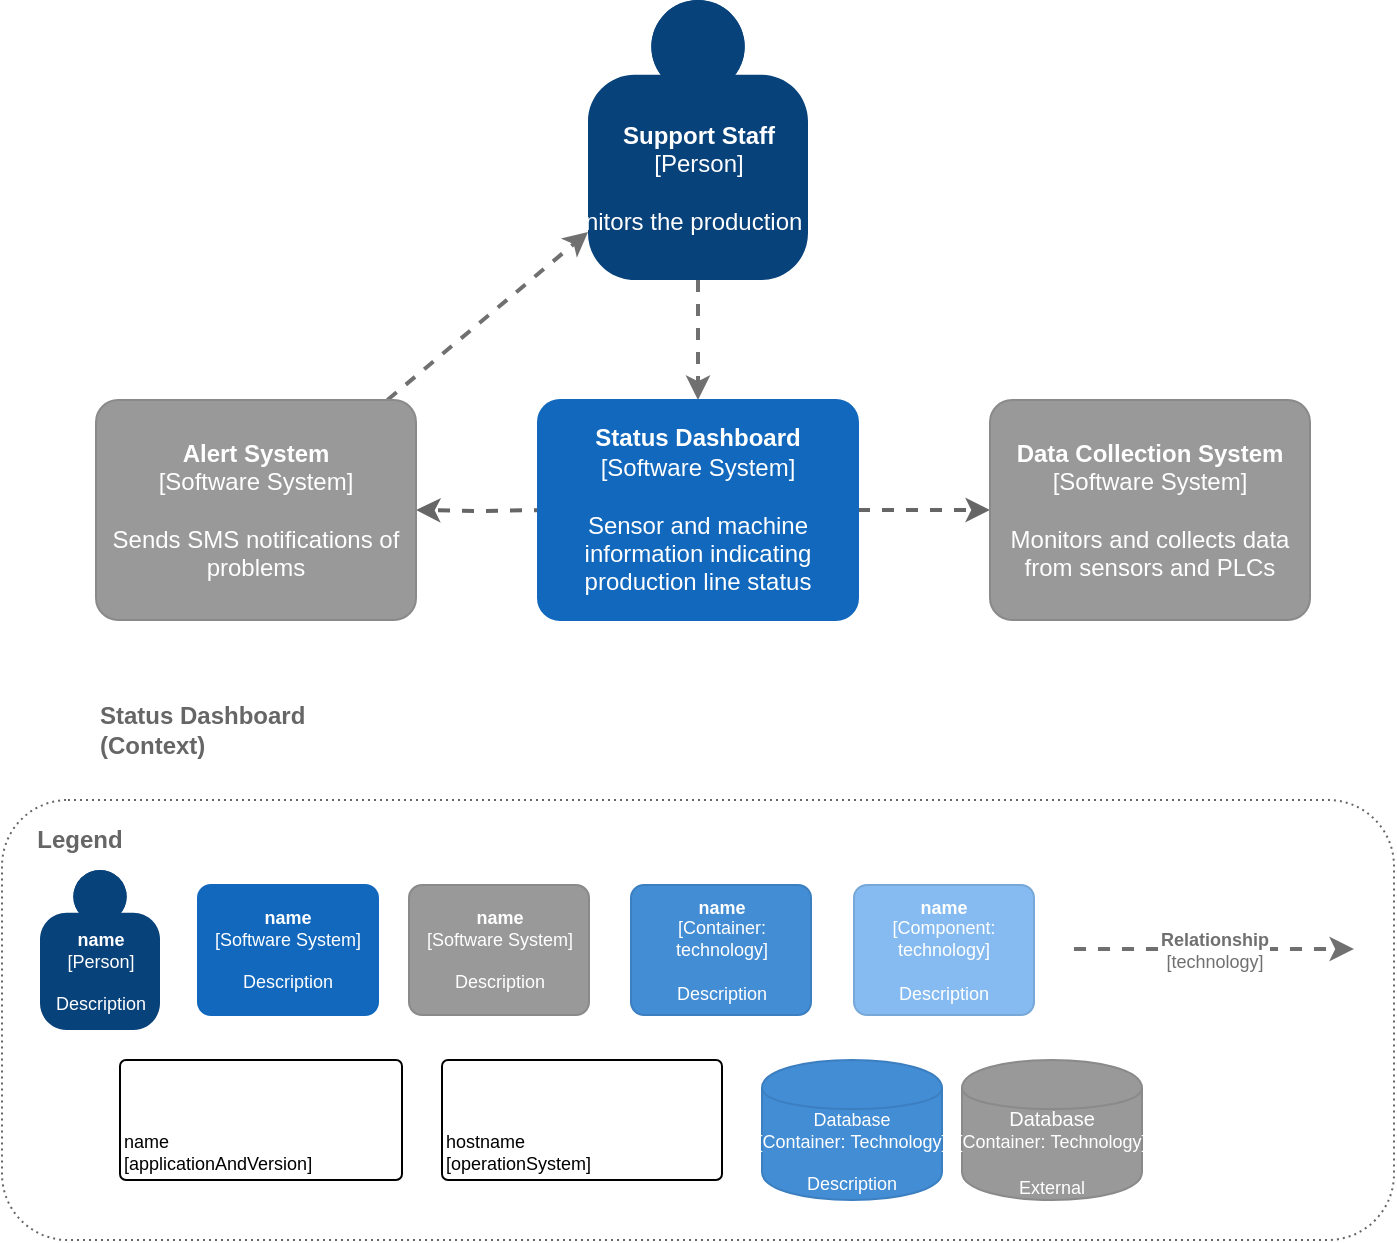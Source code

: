 <mxfile version="20.2.2" type="github" pages="5"><diagram id="zNMGI6wU0Mi8Qe2H5Q59" name="C4 Context"><mxGraphModel dx="1131" dy="761" grid="1" gridSize="10" guides="1" tooltips="1" connect="1" arrows="1" fold="1" page="1" pageScale="1" pageWidth="827" pageHeight="1169" math="0" shadow="0"><root><mxCell id="0"/><mxCell id="1" parent="0"/><mxCell id="jk53wvajYcKSA50TNXrv-9" style="edgeStyle=orthogonalEdgeStyle;rounded=0;orthogonalLoop=1;jettySize=auto;html=1;dashed=1;strokeWidth=2;fillColor=#f5f5f5;strokeColor=#666666;" parent="1" target="lnmgxQ-TkLNhtuKLghFE-11" edge="1"><mxGeometry relative="1" as="geometry"><mxPoint x="338" y="295" as="sourcePoint"/><mxPoint x="273" y="295" as="targetPoint"/></mxGeometry></mxCell><mxCell id="jk53wvajYcKSA50TNXrv-20" style="edgeStyle=none;rounded=0;orthogonalLoop=1;jettySize=auto;html=1;dashed=1;strokeColor=#666666;strokeWidth=2;fillColor=#f5f5f5;" parent="1" source="lnmgxQ-TkLNhtuKLghFE-13" target="lnmgxQ-TkLNhtuKLghFE-14" edge="1"><mxGeometry relative="1" as="geometry"><mxPoint x="563" y="295" as="targetPoint"/><mxPoint x="498" y="295" as="sourcePoint"/></mxGeometry></mxCell><mxCell id="lnmgxQ-TkLNhtuKLghFE-10" style="edgeStyle=none;rounded=0;orthogonalLoop=1;jettySize=auto;html=1;dashed=1;strokeColor=#707070;strokeWidth=2;fontColor=#707070;" edge="1" parent="1" source="lnmgxQ-TkLNhtuKLghFE-11" target="lnmgxQ-TkLNhtuKLghFE-3"><mxGeometry relative="1" as="geometry"><mxPoint x="258.703" y="240" as="sourcePoint"/></mxGeometry></mxCell><mxCell id="GE-451ExGiaeum3p-hQv-1" value="&lt;b&gt;Status Dashboard&lt;br&gt;(Context)&lt;/b&gt;" style="text;html=1;align=left;verticalAlign=middle;resizable=0;points=[];autosize=1;fontColor=#666666;" parent="1" vertex="1"><mxGeometry x="113" y="390" width="120" height="30" as="geometry"/></mxCell><mxCell id="lnmgxQ-TkLNhtuKLghFE-9" style="edgeStyle=none;rounded=0;orthogonalLoop=1;jettySize=auto;html=1;dashed=1;strokeColor=#707070;strokeWidth=2;fontColor=#707070;" edge="1" parent="1" source="lnmgxQ-TkLNhtuKLghFE-3" target="lnmgxQ-TkLNhtuKLghFE-13"><mxGeometry relative="1" as="geometry"><mxPoint x="416.811" y="240" as="targetPoint"/></mxGeometry></mxCell><object placeholders="1" c4Name="Support Staff" c4Type="Person" c4Description="Monitors the production line" label="&lt;b&gt;%c4Name%&lt;/b&gt;&lt;div&gt;[%c4Type%]&lt;/div&gt;&lt;br&gt;&lt;div&gt;%c4Description%&lt;/div&gt;" id="lnmgxQ-TkLNhtuKLghFE-3"><mxCell style="html=1;dashed=0;whitespace=wrap;fillColor=#08427b;strokeColor=none;fontColor=#ffffff;shape=mxgraph.c4.person;align=center;metaEdit=1;points=[[0.5,0,0],[1,0.5,0],[1,0.75,0],[0.75,1,0],[0.5,1,0],[0.25,1,0],[0,0.75,0],[0,0.5,0]];metaData={&quot;c4Type&quot;:{&quot;editable&quot;:false}};" vertex="1" parent="1"><mxGeometry x="359" y="40" width="110.0" height="140" as="geometry"/></mxCell></object><object placeholders="1" c4Name="Alert System" c4Type="Software System" c4Description="Sends SMS notifications of problems" label="&lt;b&gt;%c4Name%&lt;/b&gt;&lt;div&gt;[%c4Type%]&lt;/div&gt;&lt;br&gt;&lt;div&gt;%c4Description%&lt;/div&gt;" id="lnmgxQ-TkLNhtuKLghFE-11"><mxCell style="rounded=1;whiteSpace=wrap;html=1;labelBackgroundColor=none;fillColor=#999999;fontColor=#ffffff;align=center;arcSize=10;strokeColor=#8A8A8A;metaEdit=1;metaData={&quot;c4Type&quot;:{&quot;editable&quot;:false}};points=[[0.25,0,0],[0.5,0,0],[0.75,0,0],[1,0.25,0],[1,0.5,0],[1,0.75,0],[0.75,1,0],[0.5,1,0],[0.25,1,0],[0,0.75,0],[0,0.5,0],[0,0.25,0]];" vertex="1" parent="1"><mxGeometry x="113" y="240" width="160" height="110.0" as="geometry"/></mxCell></object><object placeholders="1" c4Name="Status Dashboard" c4Type="Software System" c4Description="Sensor and machine information indicating production line status" label="&lt;b&gt;%c4Name%&lt;/b&gt;&lt;div&gt;[%c4Type%]&lt;/div&gt;&lt;br&gt;&lt;div&gt;%c4Description%&lt;/div&gt;" link="data:page/id,7UhaJ9ljh7ebol46HkWr" id="lnmgxQ-TkLNhtuKLghFE-13"><mxCell style="rounded=1;whiteSpace=wrap;html=1;labelBackgroundColor=none;fillColor=#1168BD;fontColor=#ffffff;align=center;arcSize=10;strokeColor=#1168BD;metaEdit=1;metaData={&quot;c4Type&quot;:{&quot;editable&quot;:false}};points=[[0.25,0,0],[0.5,0,0],[0.75,0,0],[1,0.25,0],[1,0.5,0],[1,0.75,0],[0.75,1,0],[0.5,1,0],[0.25,1,0],[0,0.75,0],[0,0.5,0],[0,0.25,0]];" vertex="1" parent="1"><mxGeometry x="334" y="240" width="160" height="110.0" as="geometry"/></mxCell></object><object placeholders="1" c4Name="Data Collection System" c4Type="Software System" c4Description="Monitors and collects data from sensors and PLCs" label="&lt;b&gt;%c4Name%&lt;/b&gt;&lt;div&gt;[%c4Type%]&lt;/div&gt;&lt;br&gt;&lt;div&gt;%c4Description%&lt;/div&gt;" id="lnmgxQ-TkLNhtuKLghFE-14"><mxCell style="rounded=1;whiteSpace=wrap;html=1;labelBackgroundColor=none;fillColor=#999999;fontColor=#ffffff;align=center;arcSize=10;strokeColor=#8A8A8A;metaEdit=1;metaData={&quot;c4Type&quot;:{&quot;editable&quot;:false}};points=[[0.25,0,0],[0.5,0,0],[0.75,0,0],[1,0.25,0],[1,0.5,0],[1,0.75,0],[0.75,1,0],[0.5,1,0],[0.25,1,0],[0,0.75,0],[0,0.5,0],[0,0.25,0]];" vertex="1" parent="1"><mxGeometry x="560" y="240" width="160" height="110.0" as="geometry"/></mxCell></object><mxCell id="GGAcaCNyiWMHBxoHMokF-1" value="" style="group" vertex="1" connectable="0" parent="1"><mxGeometry x="66" y="440" width="696" height="220" as="geometry"/></mxCell><mxCell id="GGAcaCNyiWMHBxoHMokF-2" value="" style="rounded=1;whiteSpace=wrap;html=1;fillColor=none;strokeColor=#666666;dashed=1;dashPattern=1 2;fontColor=#666666;" vertex="1" parent="GGAcaCNyiWMHBxoHMokF-1"><mxGeometry width="696" height="220" as="geometry"/></mxCell><mxCell id="GGAcaCNyiWMHBxoHMokF-3" value="Legend" style="text;html=1;strokeColor=none;fillColor=none;align=center;verticalAlign=middle;whiteSpace=wrap;rounded=0;fontStyle=1;fontColor=#666666;" vertex="1" parent="GGAcaCNyiWMHBxoHMokF-1"><mxGeometry x="19" y="10" width="40" height="20" as="geometry"/></mxCell><object placeholders="1" c4Name="name" c4Type="Person" c4Description="Description" label="&lt;b style=&quot;font-size: 9px;&quot;&gt;%c4Name%&lt;/b&gt;&lt;div style=&quot;font-size: 9px;&quot;&gt;[%c4Type%]&lt;/div&gt;&lt;br style=&quot;font-size: 9px;&quot;&gt;&lt;div style=&quot;font-size: 9px;&quot;&gt;%c4Description%&lt;/div&gt;" id="GGAcaCNyiWMHBxoHMokF-4"><mxCell style="html=1;dashed=0;whitespace=wrap;fillColor=#08427b;strokeColor=none;fontColor=#ffffff;shape=mxgraph.c4.person;align=center;metaEdit=1;points=[[0.5,0,0],[1,0.5,0],[1,0.75,0],[0.75,1,0],[0.5,1,0],[0.25,1,0],[0,0.75,0],[0,0.5,0]];metaData={&quot;c4Type&quot;:{&quot;editable&quot;:false}};fontSize=9;" vertex="1" parent="GGAcaCNyiWMHBxoHMokF-1"><mxGeometry x="19" y="35" width="60" height="80" as="geometry"/></mxCell></object><object placeholders="1" c4Name="name" c4Type="Software System" c4Description="Description" label="&lt;b style=&quot;font-size: 9px;&quot;&gt;%c4Name%&lt;/b&gt;&lt;div style=&quot;font-size: 9px;&quot;&gt;[%c4Type%]&lt;/div&gt;&lt;br style=&quot;font-size: 9px;&quot;&gt;&lt;div style=&quot;font-size: 9px;&quot;&gt;%c4Description%&lt;/div&gt;" id="GGAcaCNyiWMHBxoHMokF-5"><mxCell style="rounded=1;whiteSpace=wrap;html=1;labelBackgroundColor=none;fillColor=#1168BD;fontColor=#ffffff;align=center;arcSize=10;strokeColor=#1168BD;metaEdit=1;metaData={&quot;c4Type&quot;:{&quot;editable&quot;:false}};points=[[0.25,0,0],[0.5,0,0],[0.75,0,0],[1,0.25,0],[1,0.5,0],[1,0.75,0],[0.75,1,0],[0.5,1,0],[0.25,1,0],[0,0.75,0],[0,0.5,0],[0,0.25,0]];fontSize=9;" vertex="1" parent="GGAcaCNyiWMHBxoHMokF-1"><mxGeometry x="98" y="42.5" width="90" height="65" as="geometry"/></mxCell></object><object placeholders="1" c4Name="name" c4Type="Software System" c4Description="Description" label="&lt;b style=&quot;font-size: 9px;&quot;&gt;%c4Name%&lt;/b&gt;&lt;div style=&quot;font-size: 9px;&quot;&gt;[%c4Type%]&lt;/div&gt;&lt;br style=&quot;font-size: 9px;&quot;&gt;&lt;div style=&quot;font-size: 9px;&quot;&gt;%c4Description%&lt;/div&gt;" id="GGAcaCNyiWMHBxoHMokF-6"><mxCell style="rounded=1;whiteSpace=wrap;html=1;labelBackgroundColor=none;fillColor=#999999;fontColor=#ffffff;align=center;arcSize=10;strokeColor=#8A8A8A;metaEdit=1;metaData={&quot;c4Type&quot;:{&quot;editable&quot;:false}};points=[[0.25,0,0],[0.5,0,0],[0.75,0,0],[1,0.25,0],[1,0.5,0],[1,0.75,0],[0.75,1,0],[0.5,1,0],[0.25,1,0],[0,0.75,0],[0,0.5,0],[0,0.25,0]];fontSize=9;" vertex="1" parent="GGAcaCNyiWMHBxoHMokF-1"><mxGeometry x="203.5" y="42.5" width="90" height="65" as="geometry"/></mxCell></object><object placeholders="1" c4Name="name" c4Type="Component" c4Technology="technology" c4Description="Description" label="&lt;b style=&quot;font-size: 9px;&quot;&gt;%c4Name%&lt;/b&gt;&lt;div style=&quot;font-size: 9px;&quot;&gt;[%c4Type%: %c4Technology%]&lt;/div&gt;&lt;br style=&quot;font-size: 9px;&quot;&gt;&lt;div style=&quot;font-size: 9px;&quot;&gt;%c4Description%&lt;/div&gt;" id="GGAcaCNyiWMHBxoHMokF-7"><mxCell style="rounded=1;whiteSpace=wrap;html=1;labelBackgroundColor=none;fillColor=#85BBF0;fontColor=#ffffff;align=center;arcSize=10;strokeColor=#78A8D8;metaEdit=1;metaData={&quot;c4Type&quot;:{&quot;editable&quot;:false}};points=[[0.25,0,0],[0.5,0,0],[0.75,0,0],[1,0.25,0],[1,0.5,0],[1,0.75,0],[0.75,1,0],[0.5,1,0],[0.25,1,0],[0,0.75,0],[0,0.5,0],[0,0.25,0]];fontSize=9;" vertex="1" parent="GGAcaCNyiWMHBxoHMokF-1"><mxGeometry x="426" y="42.5" width="90" height="65" as="geometry"/></mxCell></object><object placeholders="1" c4Name="name" c4Type="Container" c4Technology="technology" c4Description="Description" label="&lt;b style=&quot;font-size: 9px;&quot;&gt;%c4Name%&lt;/b&gt;&lt;div style=&quot;font-size: 9px;&quot;&gt;[%c4Type%: %c4Technology%]&lt;/div&gt;&lt;br style=&quot;font-size: 9px;&quot;&gt;&lt;div style=&quot;font-size: 9px;&quot;&gt;%c4Description%&lt;/div&gt;" id="GGAcaCNyiWMHBxoHMokF-8"><mxCell style="rounded=1;whiteSpace=wrap;html=1;labelBackgroundColor=none;fillColor=#438DD5;fontColor=#ffffff;align=center;arcSize=10;strokeColor=#3C7FC0;metaEdit=1;metaData={&quot;c4Type&quot;:{&quot;editable&quot;:false}};points=[[0.25,0,0],[0.5,0,0],[0.75,0,0],[1,0.25,0],[1,0.5,0],[1,0.75,0],[0.75,1,0],[0.5,1,0],[0.25,1,0],[0,0.75,0],[0,0.5,0],[0,0.25,0]];fontSize=9;" vertex="1" parent="GGAcaCNyiWMHBxoHMokF-1"><mxGeometry x="314.5" y="42.5" width="90" height="65" as="geometry"/></mxCell></object><object placeholders="1" c4Name="name" c4Type="ExecutionEnvironment" c4Application="applicationAndVersion" label="&lt;div style=&quot;text-align: left; font-size: 9px;&quot;&gt;%c4Name%&lt;/div&gt;&lt;div style=&quot;text-align: left; font-size: 9px;&quot;&gt;[%c4Application%]&lt;/div&gt;" id="GGAcaCNyiWMHBxoHMokF-9"><mxCell style="rounded=1;whiteSpace=wrap;html=1;labelBackgroundColor=none;fillColor=#ffffff;fontColor=#000000;align=left;arcSize=5;strokeColor=#000000;verticalAlign=bottom;metaEdit=1;metaData={&quot;c4Type&quot;:{&quot;editable&quot;:false}};points=[[0.25,0,0],[0.5,0,0],[0.75,0,0],[1,0.25,0],[1,0.5,0],[1,0.75,0],[0.75,1,0],[0.5,1,0],[0.25,1,0],[0,0.75,0],[0,0.5,0],[0,0.25,0]];fontSize=9;" vertex="1" parent="GGAcaCNyiWMHBxoHMokF-1"><mxGeometry x="59" y="130" width="141" height="60" as="geometry"/></mxCell></object><object placeholders="1" c4Name="hostname" c4Type="DeploymentNode" c4OperationSystem="operationSystem" c4ScalingFactor="" label="&lt;div style=&quot;text-align: left; font-size: 9px;&quot;&gt;%c4Name%&lt;/div&gt;&lt;div style=&quot;text-align: left; font-size: 9px;&quot;&gt;[%c4OperationSystem%]&lt;/div&gt;&lt;div style=&quot;text-align: right; font-size: 9px;&quot;&gt;%c4ScalingFactor%&lt;/div&gt;" id="GGAcaCNyiWMHBxoHMokF-10"><mxCell style="rounded=1;whiteSpace=wrap;html=1;labelBackgroundColor=none;fillColor=#ffffff;fontColor=#000000;align=left;arcSize=5;strokeColor=#000000;verticalAlign=bottom;metaEdit=1;metaData={&quot;c4Type&quot;:{&quot;editable&quot;:false}};points=[[0.25,0,0],[0.5,0,0],[0.75,0,0],[1,0.25,0],[1,0.5,0],[1,0.75,0],[0.75,1,0],[0.5,1,0],[0.25,1,0],[0,0.75,0],[0,0.5,0],[0,0.25,0]];fontSize=9;" vertex="1" parent="GGAcaCNyiWMHBxoHMokF-1"><mxGeometry x="220" y="130" width="140" height="60" as="geometry"/></mxCell></object><object placeholders="1" c4Type="Database" c4Technology="Technology" c4Description="Description" label="%c4Type%&lt;div style=&quot;font-size: 9px;&quot;&gt;[Container:&amp;nbsp;%c4Technology%]&lt;/div&gt;&lt;br style=&quot;font-size: 9px;&quot;&gt;&lt;div style=&quot;font-size: 9px;&quot;&gt;%c4Description%&lt;/div&gt;" id="GGAcaCNyiWMHBxoHMokF-11"><mxCell style="shape=cylinder;whiteSpace=wrap;html=1;boundedLbl=1;rounded=0;labelBackgroundColor=none;fillColor=#438DD5;fontSize=9;fontColor=#ffffff;align=center;strokeColor=#3C7FC0;metaEdit=1;points=[[0.5,0,0],[1,0.25,0],[1,0.5,0],[1,0.75,0],[0.5,1,0],[0,0.75,0],[0,0.5,0],[0,0.25,0]];metaData={&quot;c4Type&quot;:{&quot;editable&quot;:false}};" vertex="1" parent="GGAcaCNyiWMHBxoHMokF-1"><mxGeometry x="380" y="130" width="90" height="70" as="geometry"/></mxCell></object><object placeholders="1" c4Type="Database" c4Technology="Technology" c4Description="External" label="%c4Type%&lt;div style=&quot;font-size: 9px;&quot;&gt;[Container:&amp;nbsp;%c4Technology%]&lt;/div&gt;&lt;br style=&quot;font-size: 9px;&quot;&gt;&lt;div style=&quot;font-size: 9px;&quot;&gt;%c4Description%&lt;/div&gt;" id="GGAcaCNyiWMHBxoHMokF-12"><mxCell style="shape=cylinder;whiteSpace=wrap;html=1;boundedLbl=1;rounded=1;labelBackgroundColor=none;fillColor=#999999;fontSize=10;fontColor=#ffffff;align=center;strokeColor=#8A8A8A;metaEdit=1;points=[[0.5,0,0],[1,0.25,0],[1,0.5,0],[1,0.75,0],[0.5,1,0],[0,0.75,0],[0,0.5,0],[0,0.25,0]];metaData={&quot;c4Type&quot;:{&quot;editable&quot;:false}};arcSize=10;" vertex="1" parent="GGAcaCNyiWMHBxoHMokF-1"><mxGeometry x="480" y="130" width="90" height="70" as="geometry"/></mxCell></object><object placeholders="1" c4Type="Relationship" c4Technology="technology" c4Description="Relationship" label="&lt;div style=&quot;text-align: left; font-size: 9px;&quot;&gt;&lt;div style=&quot;text-align: center; font-size: 9px;&quot;&gt;&lt;b style=&quot;font-size: 9px;&quot;&gt;%c4Description%&lt;/b&gt;&lt;/div&gt;&lt;div style=&quot;text-align: center; font-size: 9px;&quot;&gt;[%c4Technology%]&lt;/div&gt;&lt;/div&gt;" id="GGAcaCNyiWMHBxoHMokF-13"><mxCell style="edgeStyle=none;rounded=0;html=1;jettySize=auto;orthogonalLoop=1;strokeColor=#707070;strokeWidth=2;fontColor=#707070;jumpStyle=none;dashed=1;metaEdit=1;metaData={&quot;c4Type&quot;:{&quot;editable&quot;:false}};fontSize=9;" edge="1" parent="GGAcaCNyiWMHBxoHMokF-1"><mxGeometry width="160" relative="1" as="geometry"><mxPoint x="536" y="74.5" as="sourcePoint"/><mxPoint x="676" y="74.5" as="targetPoint"/></mxGeometry></mxCell></object></root></mxGraphModel></diagram><diagram id="7UhaJ9ljh7ebol46HkWr" name="C4 Container"><mxGraphModel dx="872" dy="457" grid="1" gridSize="10" guides="1" tooltips="1" connect="1" arrows="1" fold="1" page="1" pageScale="1" pageWidth="827" pageHeight="1169" math="0" shadow="0"><root><mxCell id="6M9tTkYtrs8H_QPtwX7E-0"/><mxCell id="6M9tTkYtrs8H_QPtwX7E-1" parent="6M9tTkYtrs8H_QPtwX7E-0"/><object placeholders="1" c4Name="Status Dashboard" c4Type="ExecutionEnvironment" c4Application="Container" label="&lt;div style=&quot;text-align: left&quot;&gt;%c4Name%&lt;/div&gt;&lt;div style=&quot;text-align: left&quot;&gt;[%c4Application%]&lt;/div&gt;" id="lYJF4gXNzrw0ycB4rWT1-4"><mxCell style="rounded=1;whiteSpace=wrap;html=1;labelBackgroundColor=none;fillColor=#ffffff;fontColor=#000000;align=left;arcSize=5;strokeColor=#000000;verticalAlign=bottom;metaEdit=1;metaData={&quot;c4Type&quot;:{&quot;editable&quot;:false}};points=[[0.25,0,0],[0.5,0,0],[0.75,0,0],[1,0.25,0],[1,0.5,0],[1,0.75,0],[0.75,1,0],[0.5,1,0],[0.25,1,0],[0,0.75,0],[0,0.5,0],[0,0.25,0]];" parent="6M9tTkYtrs8H_QPtwX7E-1" vertex="1"><mxGeometry x="206" y="200" width="514" height="370" as="geometry"/></mxCell></object><mxCell id="Lo3G5a3L0KlLAlPScO4L-4" style="edgeStyle=none;rounded=0;orthogonalLoop=1;jettySize=auto;html=1;dashed=1;strokeColor=#666666;strokeWidth=2;fillColor=#f5f5f5;" parent="6M9tTkYtrs8H_QPtwX7E-1" source="lYJF4gXNzrw0ycB4rWT1-5" target="lYJF4gXNzrw0ycB4rWT1-2" edge="1"><mxGeometry relative="1" as="geometry"><mxPoint x="504" y="473.516" as="sourcePoint"/><mxPoint x="400" y="475" as="targetPoint"/></mxGeometry></mxCell><mxCell id="pFiWOoE0-NWYzhs1r_mV-0" value="Sends data to&lt;br&gt;(JSON)" style="edgeLabel;html=1;align=center;verticalAlign=middle;resizable=0;points=[];" parent="Lo3G5a3L0KlLAlPScO4L-4" vertex="1" connectable="0"><mxGeometry x="0.024" y="-1" relative="1" as="geometry"><mxPoint as="offset"/></mxGeometry></mxCell><object placeholders="1" c4Name="Support Staff" c4Type="Person" c4Description="Monitors the production line" label="&lt;b&gt;%c4Name%&lt;/b&gt;&lt;div&gt;[%c4Type%]&lt;/div&gt;&lt;br&gt;&lt;div&gt;%c4Description%&lt;/div&gt;" id="xR-taD2YaKqdD4t_8OCm-0"><mxCell style="html=1;dashed=0;whitespace=wrap;fillColor=#08427b;strokeColor=none;fontColor=#ffffff;shape=mxgraph.c4.person;align=center;metaEdit=1;points=[[0.5,0,0],[1,0.5,0],[1,0.75,0],[0.75,1,0],[0.5,1,0],[0.25,1,0],[0,0.75,0],[0,0.5,0]];metaData={&quot;c4Type&quot;:{&quot;editable&quot;:false}};" parent="6M9tTkYtrs8H_QPtwX7E-1" vertex="1"><mxGeometry x="530" y="40" width="110.0" height="140" as="geometry"/></mxCell></object><object placeholders="1" c4Type="Relationship" c4Technology="SMS" c4Description="Sends notifications to" label="&lt;div style=&quot;text-align: left&quot;&gt;&lt;div style=&quot;text-align: center&quot;&gt;&lt;b&gt;%c4Description%&lt;/b&gt;&lt;/div&gt;&lt;div style=&quot;text-align: center&quot;&gt;[%c4Technology%]&lt;/div&gt;&lt;/div&gt;" id="xR-taD2YaKqdD4t_8OCm-1"><mxCell style="edgeStyle=none;rounded=0;html=1;jettySize=auto;orthogonalLoop=1;strokeColor=#707070;strokeWidth=2;fontColor=#707070;jumpStyle=none;dashed=1;metaEdit=1;metaData={&quot;c4Type&quot;:{&quot;editable&quot;:false}};" parent="6M9tTkYtrs8H_QPtwX7E-1" source="BWggMhDQrADv35toyhTK-0" target="xR-taD2YaKqdD4t_8OCm-0" edge="1"><mxGeometry width="160" relative="1" as="geometry"><mxPoint x="100" y="230" as="sourcePoint"/><mxPoint x="650" y="300" as="targetPoint"/><Array as="points"><mxPoint x="100" y="110"/></Array></mxGeometry></mxCell></object><object placeholders="1" c4Name="Alert System" c4Type="Software System" c4Description="Sends SMS notifications of problems" label="&lt;b&gt;%c4Name%&lt;/b&gt;&lt;div&gt;[%c4Type%]&lt;/div&gt;&lt;br&gt;&lt;div&gt;%c4Description%&lt;/div&gt;" id="BWggMhDQrADv35toyhTK-0"><mxCell style="rounded=1;whiteSpace=wrap;html=1;labelBackgroundColor=none;fillColor=#999999;fontColor=#ffffff;align=center;arcSize=10;strokeColor=#8A8A8A;metaEdit=1;metaData={&quot;c4Type&quot;:{&quot;editable&quot;:false}};points=[[0.25,0,0],[0.5,0,0],[0.75,0,0],[1,0.25,0],[1,0.5,0],[1,0.75,0],[0.75,1,0],[0.5,1,0],[0.25,1,0],[0,0.75,0],[0,0.5,0],[0,0.25,0]];" parent="6M9tTkYtrs8H_QPtwX7E-1" vertex="1"><mxGeometry x="20" y="230" width="160" height="110.0" as="geometry"/></mxCell></object><object placeholders="1" c4Type="Relationship" c4Technology="REST API" c4Description="Makes API calls to" label="&lt;div style=&quot;text-align: left&quot;&gt;&lt;div style=&quot;text-align: center&quot;&gt;&lt;b&gt;%c4Description%&lt;/b&gt;&lt;/div&gt;&lt;div style=&quot;text-align: center&quot;&gt;[%c4Technology%]&lt;/div&gt;&lt;/div&gt;" id="BWggMhDQrADv35toyhTK-1"><mxCell style="edgeStyle=none;rounded=0;html=1;jettySize=auto;orthogonalLoop=1;strokeColor=#707070;strokeWidth=2;fontColor=#707070;jumpStyle=none;dashed=1;metaEdit=1;metaData={&quot;c4Type&quot;:{&quot;editable&quot;:false}};" parent="6M9tTkYtrs8H_QPtwX7E-1" source="lYJF4gXNzrw0ycB4rWT1-0" target="BWggMhDQrADv35toyhTK-0" edge="1"><mxGeometry x="-0.049" width="160" relative="1" as="geometry"><mxPoint x="504" y="285" as="sourcePoint"/><mxPoint x="650" y="300" as="targetPoint"/><mxPoint as="offset"/></mxGeometry></mxCell></object><object placeholders="1" c4Name="Data Collection System" c4Type="Software System" c4Description="Monitors and collects data from sensors and PLCs" label="&lt;b&gt;%c4Name%&lt;/b&gt;&lt;div&gt;[%c4Type%]&lt;/div&gt;&lt;br&gt;&lt;div&gt;%c4Description%&lt;/div&gt;" id="AtdmSoMEF_yhiQ30HpCC-0"><mxCell style="rounded=1;whiteSpace=wrap;html=1;labelBackgroundColor=none;fillColor=#999999;fontColor=#ffffff;align=center;arcSize=10;strokeColor=#8A8A8A;metaEdit=1;metaData={&quot;c4Type&quot;:{&quot;editable&quot;:false}};points=[[0.25,0,0],[0.5,0,0],[0.75,0,0],[1,0.25,0],[1,0.5,0],[1,0.75,0],[0.75,1,0],[0.5,1,0],[0.25,1,0],[0,0.75,0],[0,0.5,0],[0,0.25,0]];" parent="6M9tTkYtrs8H_QPtwX7E-1" vertex="1"><mxGeometry x="810" y="230" width="160" height="110.0" as="geometry"/></mxCell></object><object placeholders="1" c4Type="Relationship" c4Technology="REST API" c4Description="Makes API calls to" label="&lt;div style=&quot;text-align: left&quot;&gt;&lt;div style=&quot;text-align: center&quot;&gt;&lt;b&gt;%c4Description%&lt;/b&gt;&lt;/div&gt;&lt;div style=&quot;text-align: center&quot;&gt;[%c4Technology%]&lt;/div&gt;&lt;/div&gt;" id="AtdmSoMEF_yhiQ30HpCC-3"><mxCell style="edgeStyle=none;rounded=0;html=1;jettySize=auto;orthogonalLoop=1;strokeColor=#707070;strokeWidth=2;fontColor=#707070;jumpStyle=none;dashed=1;metaEdit=1;metaData={&quot;c4Type&quot;:{&quot;editable&quot;:false}};" parent="6M9tTkYtrs8H_QPtwX7E-1" source="lYJF4gXNzrw0ycB4rWT1-5" target="AtdmSoMEF_yhiQ30HpCC-4" edge="1"><mxGeometry x="-0.049" width="160" relative="1" as="geometry"><mxPoint x="664" y="473.693" as="sourcePoint"/><mxPoint x="850" y="570" as="targetPoint"/><mxPoint as="offset"/></mxGeometry></mxCell></object><object placeholders="1" c4Type="Database" c4Technology="Time Series Database (Influx)" c4Description="" label="%c4Type%&lt;div style=&quot;font-size: 12px;&quot;&gt;[Container:&amp;nbsp;%c4Technology%]&lt;/div&gt;&lt;br style=&quot;font-size: 12px;&quot;&gt;&lt;div style=&quot;font-size: 12px;&quot;&gt;%c4Description%&lt;/div&gt;" id="AtdmSoMEF_yhiQ30HpCC-4"><mxCell style="shape=cylinder;whiteSpace=wrap;html=1;boundedLbl=1;rounded=1;labelBackgroundColor=none;fillColor=#999999;fontSize=12;fontColor=#ffffff;align=center;strokeColor=#8A8A8A;metaEdit=1;points=[[0.5,0,0],[1,0.25,0],[1,0.5,0],[1,0.75,0],[0.5,1,0],[0,0.75,0],[0,0.5,0],[0,0.25,0]];metaData={&quot;c4Type&quot;:{&quot;editable&quot;:false}};arcSize=10;" parent="6M9tTkYtrs8H_QPtwX7E-1" vertex="1"><mxGeometry x="810" y="400" width="160" height="140" as="geometry"/></mxCell></object><object placeholders="1" c4Type="Relationship" c4Technology="Influx REST&#10;" c4Description="Writes to" label="&lt;div style=&quot;text-align: left&quot;&gt;&lt;div style=&quot;text-align: center&quot;&gt;&lt;b&gt;%c4Description%&lt;/b&gt;&lt;/div&gt;&lt;div style=&quot;text-align: center&quot;&gt;[%c4Technology%]&lt;/div&gt;&lt;/div&gt;" id="AtdmSoMEF_yhiQ30HpCC-6"><mxCell style="edgeStyle=none;rounded=0;html=1;jettySize=auto;orthogonalLoop=1;strokeColor=#707070;strokeWidth=2;fontColor=#707070;jumpStyle=none;dashed=1;metaEdit=1;metaData={&quot;c4Type&quot;:{&quot;editable&quot;:false}};" parent="6M9tTkYtrs8H_QPtwX7E-1" source="AtdmSoMEF_yhiQ30HpCC-0" target="AtdmSoMEF_yhiQ30HpCC-4" edge="1"><mxGeometry width="160" relative="1" as="geometry"><mxPoint x="490" y="450" as="sourcePoint"/><mxPoint x="650" y="450" as="targetPoint"/></mxGeometry></mxCell></object><object placeholders="1" c4Name="Web Application" c4Type="Container" c4Technology="HTML5/JavaScript" c4Description="Status Dashboard" label="&lt;b&gt;%c4Name%&lt;/b&gt;&lt;div&gt;[%c4Type%: %c4Technology%]&lt;/div&gt;&lt;br&gt;&lt;div&gt;%c4Description%&lt;/div&gt;" link="data:page/id,2XVK7RYDKxdhMDquu4st" id="lYJF4gXNzrw0ycB4rWT1-0"><mxCell style="rounded=1;whiteSpace=wrap;html=1;labelBackgroundColor=none;fillColor=#438DD5;fontColor=#ffffff;align=center;arcSize=10;strokeColor=#3C7FC0;metaEdit=1;metaData={&quot;c4Type&quot;:{&quot;editable&quot;:false}};points=[[0.25,0,0],[0.5,0,0],[0.75,0,0],[1,0.25,0],[1,0.5,0],[1,0.75,0],[0.75,1,0],[0.5,1,0],[0.25,1,0],[0,0.75,0],[0,0.5,0],[0,0.25,0]];" parent="6M9tTkYtrs8H_QPtwX7E-1" vertex="1"><mxGeometry x="504" y="230" width="160" height="110.0" as="geometry"/></mxCell></object><object placeholders="1" c4Type="Relationship" c4Technology="JSON" c4Description="Makes requests to" label="&lt;div style=&quot;text-align: left&quot;&gt;&lt;div style=&quot;text-align: center&quot;&gt;&lt;b&gt;%c4Description%&lt;/b&gt;&lt;/div&gt;&lt;div style=&quot;text-align: center&quot;&gt;[%c4Technology%]&lt;/div&gt;&lt;/div&gt;" id="lYJF4gXNzrw0ycB4rWT1-1"><mxCell style="edgeStyle=none;rounded=0;html=1;jettySize=auto;orthogonalLoop=1;strokeColor=#707070;strokeWidth=2;fontColor=#707070;jumpStyle=none;dashed=1;metaEdit=1;metaData={&quot;c4Type&quot;:{&quot;editable&quot;:false}};" parent="6M9tTkYtrs8H_QPtwX7E-1" source="lYJF4gXNzrw0ycB4rWT1-0" target="lYJF4gXNzrw0ycB4rWT1-5" edge="1"><mxGeometry width="160" relative="1" as="geometry"><mxPoint x="490" y="450" as="sourcePoint"/><mxPoint x="584" y="420" as="targetPoint"/></mxGeometry></mxCell></object><object placeholders="1" c4Name="Visualisation Dashboard" c4Type="Container" c4Technology="Graphics libaries" c4Description="" label="&lt;b&gt;%c4Name%&lt;/b&gt;&lt;div&gt;[%c4Type%: %c4Technology%]&lt;/div&gt;&lt;br&gt;&lt;div&gt;%c4Description%&lt;/div&gt;" id="lYJF4gXNzrw0ycB4rWT1-2"><mxCell style="rounded=1;whiteSpace=wrap;html=1;labelBackgroundColor=none;fillColor=#438DD5;fontColor=#ffffff;align=center;arcSize=10;strokeColor=#3C7FC0;metaEdit=1;metaData={&quot;c4Type&quot;:{&quot;editable&quot;:false}};points=[[0.25,0,0],[0.5,0,0],[0.75,0,0],[1,0.25,0],[1,0.5,0],[1,0.75,0],[0.75,1,0],[0.5,1,0],[0.25,1,0],[0,0.75,0],[0,0.5,0],[0,0.25,0]];" parent="6M9tTkYtrs8H_QPtwX7E-1" vertex="1"><mxGeometry x="234.5" y="415" width="160" height="110.0" as="geometry"/></mxCell></object><object placeholders="1" c4Type="Relationship" c4Technology="HTML" c4Description="Sends data to" label="&lt;div style=&quot;text-align: left&quot;&gt;&lt;div style=&quot;text-align: center&quot;&gt;&lt;b&gt;%c4Description%&lt;/b&gt;&lt;/div&gt;&lt;div style=&quot;text-align: center&quot;&gt;[%c4Technology%]&lt;/div&gt;&lt;/div&gt;" id="lYJF4gXNzrw0ycB4rWT1-3"><mxCell style="edgeStyle=none;rounded=0;html=1;jettySize=auto;orthogonalLoop=1;strokeColor=#707070;strokeWidth=2;fontColor=#707070;jumpStyle=none;dashed=1;metaEdit=1;metaData={&quot;c4Type&quot;:{&quot;editable&quot;:false}};" parent="6M9tTkYtrs8H_QPtwX7E-1" source="lYJF4gXNzrw0ycB4rWT1-2" target="lYJF4gXNzrw0ycB4rWT1-0" edge="1"><mxGeometry width="160" relative="1" as="geometry"><mxPoint x="490" y="450" as="sourcePoint"/><mxPoint x="650" y="450" as="targetPoint"/></mxGeometry></mxCell></object><object placeholders="1" c4Name="API Service" c4Type="Container" c4Technology="Java/Python" c4Description="" label="&lt;b&gt;%c4Name%&lt;/b&gt;&lt;div&gt;[%c4Type%: %c4Technology%]&lt;/div&gt;&lt;br&gt;&lt;div&gt;%c4Description%&lt;/div&gt;" id="lYJF4gXNzrw0ycB4rWT1-5"><mxCell style="rounded=1;whiteSpace=wrap;html=1;labelBackgroundColor=none;fillColor=#438DD5;fontColor=#ffffff;align=center;arcSize=10;strokeColor=#3C7FC0;metaEdit=1;metaData={&quot;c4Type&quot;:{&quot;editable&quot;:false}};points=[[0.25,0,0],[0.5,0,0],[0.75,0,0],[1,0.25,0],[1,0.5,0],[1,0.75,0],[0.75,1,0],[0.5,1,0],[0.25,1,0],[0,0.75,0],[0,0.5,0],[0,0.25,0]];" parent="6M9tTkYtrs8H_QPtwX7E-1" vertex="1"><mxGeometry x="504" y="420" width="160" height="110.0" as="geometry"/></mxCell></object><mxCell id="fvyqv4AmcOP5PmUK73PX-0" value="" style="group" parent="6M9tTkYtrs8H_QPtwX7E-1" vertex="1" connectable="0"><mxGeometry x="66" y="610" width="696" height="220" as="geometry"/></mxCell><mxCell id="fvyqv4AmcOP5PmUK73PX-1" value="" style="rounded=1;whiteSpace=wrap;html=1;fillColor=none;strokeColor=#666666;dashed=1;dashPattern=1 2;fontColor=#666666;" parent="fvyqv4AmcOP5PmUK73PX-0" vertex="1"><mxGeometry width="696" height="220" as="geometry"/></mxCell><mxCell id="fvyqv4AmcOP5PmUK73PX-2" value="Legend" style="text;html=1;strokeColor=none;fillColor=none;align=center;verticalAlign=middle;whiteSpace=wrap;rounded=0;fontStyle=1;fontColor=#666666;" parent="fvyqv4AmcOP5PmUK73PX-0" vertex="1"><mxGeometry x="19" y="10" width="40" height="20" as="geometry"/></mxCell><object placeholders="1" c4Name="name" c4Type="Person" c4Description="Description" label="&lt;b style=&quot;font-size: 9px;&quot;&gt;%c4Name%&lt;/b&gt;&lt;div style=&quot;font-size: 9px;&quot;&gt;[%c4Type%]&lt;/div&gt;&lt;br style=&quot;font-size: 9px;&quot;&gt;&lt;div style=&quot;font-size: 9px;&quot;&gt;%c4Description%&lt;/div&gt;" id="fvyqv4AmcOP5PmUK73PX-3"><mxCell style="html=1;dashed=0;whitespace=wrap;fillColor=#08427b;strokeColor=none;fontColor=#ffffff;shape=mxgraph.c4.person;align=center;metaEdit=1;points=[[0.5,0,0],[1,0.5,0],[1,0.75,0],[0.75,1,0],[0.5,1,0],[0.25,1,0],[0,0.75,0],[0,0.5,0]];metaData={&quot;c4Type&quot;:{&quot;editable&quot;:false}};fontSize=9;" parent="fvyqv4AmcOP5PmUK73PX-0" vertex="1"><mxGeometry x="19" y="35" width="60" height="80" as="geometry"/></mxCell></object><object placeholders="1" c4Name="name" c4Type="Software System" c4Description="Description" label="&lt;b style=&quot;font-size: 9px;&quot;&gt;%c4Name%&lt;/b&gt;&lt;div style=&quot;font-size: 9px;&quot;&gt;[%c4Type%]&lt;/div&gt;&lt;br style=&quot;font-size: 9px;&quot;&gt;&lt;div style=&quot;font-size: 9px;&quot;&gt;%c4Description%&lt;/div&gt;" id="fvyqv4AmcOP5PmUK73PX-4"><mxCell style="rounded=1;whiteSpace=wrap;html=1;labelBackgroundColor=none;fillColor=#1168BD;fontColor=#ffffff;align=center;arcSize=10;strokeColor=#1168BD;metaEdit=1;metaData={&quot;c4Type&quot;:{&quot;editable&quot;:false}};points=[[0.25,0,0],[0.5,0,0],[0.75,0,0],[1,0.25,0],[1,0.5,0],[1,0.75,0],[0.75,1,0],[0.5,1,0],[0.25,1,0],[0,0.75,0],[0,0.5,0],[0,0.25,0]];fontSize=9;" parent="fvyqv4AmcOP5PmUK73PX-0" vertex="1"><mxGeometry x="98" y="42.5" width="90" height="65" as="geometry"/></mxCell></object><object placeholders="1" c4Name="name" c4Type="Software System" c4Description="Description" label="&lt;b style=&quot;font-size: 9px;&quot;&gt;%c4Name%&lt;/b&gt;&lt;div style=&quot;font-size: 9px;&quot;&gt;[%c4Type%]&lt;/div&gt;&lt;br style=&quot;font-size: 9px;&quot;&gt;&lt;div style=&quot;font-size: 9px;&quot;&gt;%c4Description%&lt;/div&gt;" id="fvyqv4AmcOP5PmUK73PX-5"><mxCell style="rounded=1;whiteSpace=wrap;html=1;labelBackgroundColor=none;fillColor=#999999;fontColor=#ffffff;align=center;arcSize=10;strokeColor=#8A8A8A;metaEdit=1;metaData={&quot;c4Type&quot;:{&quot;editable&quot;:false}};points=[[0.25,0,0],[0.5,0,0],[0.75,0,0],[1,0.25,0],[1,0.5,0],[1,0.75,0],[0.75,1,0],[0.5,1,0],[0.25,1,0],[0,0.75,0],[0,0.5,0],[0,0.25,0]];fontSize=9;" parent="fvyqv4AmcOP5PmUK73PX-0" vertex="1"><mxGeometry x="203.5" y="42.5" width="90" height="65" as="geometry"/></mxCell></object><object placeholders="1" c4Name="name" c4Type="Component" c4Technology="technology" c4Description="Description" label="&lt;b style=&quot;font-size: 9px;&quot;&gt;%c4Name%&lt;/b&gt;&lt;div style=&quot;font-size: 9px;&quot;&gt;[%c4Type%: %c4Technology%]&lt;/div&gt;&lt;br style=&quot;font-size: 9px;&quot;&gt;&lt;div style=&quot;font-size: 9px;&quot;&gt;%c4Description%&lt;/div&gt;" id="fvyqv4AmcOP5PmUK73PX-6"><mxCell style="rounded=1;whiteSpace=wrap;html=1;labelBackgroundColor=none;fillColor=#85BBF0;fontColor=#ffffff;align=center;arcSize=10;strokeColor=#78A8D8;metaEdit=1;metaData={&quot;c4Type&quot;:{&quot;editable&quot;:false}};points=[[0.25,0,0],[0.5,0,0],[0.75,0,0],[1,0.25,0],[1,0.5,0],[1,0.75,0],[0.75,1,0],[0.5,1,0],[0.25,1,0],[0,0.75,0],[0,0.5,0],[0,0.25,0]];fontSize=9;" parent="fvyqv4AmcOP5PmUK73PX-0" vertex="1"><mxGeometry x="426" y="42.5" width="90" height="65" as="geometry"/></mxCell></object><object placeholders="1" c4Name="name" c4Type="Container" c4Technology="technology" c4Description="Description" label="&lt;b style=&quot;font-size: 9px;&quot;&gt;%c4Name%&lt;/b&gt;&lt;div style=&quot;font-size: 9px;&quot;&gt;[%c4Type%: %c4Technology%]&lt;/div&gt;&lt;br style=&quot;font-size: 9px;&quot;&gt;&lt;div style=&quot;font-size: 9px;&quot;&gt;%c4Description%&lt;/div&gt;" id="fvyqv4AmcOP5PmUK73PX-7"><mxCell style="rounded=1;whiteSpace=wrap;html=1;labelBackgroundColor=none;fillColor=#438DD5;fontColor=#ffffff;align=center;arcSize=10;strokeColor=#3C7FC0;metaEdit=1;metaData={&quot;c4Type&quot;:{&quot;editable&quot;:false}};points=[[0.25,0,0],[0.5,0,0],[0.75,0,0],[1,0.25,0],[1,0.5,0],[1,0.75,0],[0.75,1,0],[0.5,1,0],[0.25,1,0],[0,0.75,0],[0,0.5,0],[0,0.25,0]];fontSize=9;" parent="fvyqv4AmcOP5PmUK73PX-0" vertex="1"><mxGeometry x="314.5" y="42.5" width="90" height="65" as="geometry"/></mxCell></object><object placeholders="1" c4Name="name" c4Type="ExecutionEnvironment" c4Application="applicationAndVersion" label="&lt;div style=&quot;text-align: left; font-size: 9px;&quot;&gt;%c4Name%&lt;/div&gt;&lt;div style=&quot;text-align: left; font-size: 9px;&quot;&gt;[%c4Application%]&lt;/div&gt;" id="fvyqv4AmcOP5PmUK73PX-8"><mxCell style="rounded=1;whiteSpace=wrap;html=1;labelBackgroundColor=none;fillColor=#ffffff;fontColor=#000000;align=left;arcSize=5;strokeColor=#000000;verticalAlign=bottom;metaEdit=1;metaData={&quot;c4Type&quot;:{&quot;editable&quot;:false}};points=[[0.25,0,0],[0.5,0,0],[0.75,0,0],[1,0.25,0],[1,0.5,0],[1,0.75,0],[0.75,1,0],[0.5,1,0],[0.25,1,0],[0,0.75,0],[0,0.5,0],[0,0.25,0]];fontSize=9;" parent="fvyqv4AmcOP5PmUK73PX-0" vertex="1"><mxGeometry x="59" y="130" width="141" height="60" as="geometry"/></mxCell></object><object placeholders="1" c4Name="hostname" c4Type="DeploymentNode" c4OperationSystem="operationSystem" c4ScalingFactor="" label="&lt;div style=&quot;text-align: left; font-size: 9px;&quot;&gt;%c4Name%&lt;/div&gt;&lt;div style=&quot;text-align: left; font-size: 9px;&quot;&gt;[%c4OperationSystem%]&lt;/div&gt;&lt;div style=&quot;text-align: right; font-size: 9px;&quot;&gt;%c4ScalingFactor%&lt;/div&gt;" id="fvyqv4AmcOP5PmUK73PX-9"><mxCell style="rounded=1;whiteSpace=wrap;html=1;labelBackgroundColor=none;fillColor=#ffffff;fontColor=#000000;align=left;arcSize=5;strokeColor=#000000;verticalAlign=bottom;metaEdit=1;metaData={&quot;c4Type&quot;:{&quot;editable&quot;:false}};points=[[0.25,0,0],[0.5,0,0],[0.75,0,0],[1,0.25,0],[1,0.5,0],[1,0.75,0],[0.75,1,0],[0.5,1,0],[0.25,1,0],[0,0.75,0],[0,0.5,0],[0,0.25,0]];fontSize=9;" parent="fvyqv4AmcOP5PmUK73PX-0" vertex="1"><mxGeometry x="220" y="130" width="140" height="60" as="geometry"/></mxCell></object><object placeholders="1" c4Type="Database" c4Technology="Technology" c4Description="Description" label="%c4Type%&lt;div style=&quot;font-size: 9px;&quot;&gt;[Container:&amp;nbsp;%c4Technology%]&lt;/div&gt;&lt;br style=&quot;font-size: 9px;&quot;&gt;&lt;div style=&quot;font-size: 9px;&quot;&gt;%c4Description%&lt;/div&gt;" id="fvyqv4AmcOP5PmUK73PX-10"><mxCell style="shape=cylinder;whiteSpace=wrap;html=1;boundedLbl=1;rounded=0;labelBackgroundColor=none;fillColor=#438DD5;fontSize=9;fontColor=#ffffff;align=center;strokeColor=#3C7FC0;metaEdit=1;points=[[0.5,0,0],[1,0.25,0],[1,0.5,0],[1,0.75,0],[0.5,1,0],[0,0.75,0],[0,0.5,0],[0,0.25,0]];metaData={&quot;c4Type&quot;:{&quot;editable&quot;:false}};" parent="fvyqv4AmcOP5PmUK73PX-0" vertex="1"><mxGeometry x="380" y="130" width="90" height="70" as="geometry"/></mxCell></object><object placeholders="1" c4Type="Database" c4Technology="Technology" c4Description="External" label="%c4Type%&lt;div style=&quot;font-size: 9px;&quot;&gt;[Container:&amp;nbsp;%c4Technology%]&lt;/div&gt;&lt;br style=&quot;font-size: 9px;&quot;&gt;&lt;div style=&quot;font-size: 9px;&quot;&gt;%c4Description%&lt;/div&gt;" id="fvyqv4AmcOP5PmUK73PX-11"><mxCell style="shape=cylinder;whiteSpace=wrap;html=1;boundedLbl=1;rounded=1;labelBackgroundColor=none;fillColor=#999999;fontSize=9;fontColor=#ffffff;align=center;strokeColor=#8A8A8A;metaEdit=1;points=[[0.5,0,0],[1,0.25,0],[1,0.5,0],[1,0.75,0],[0.5,1,0],[0,0.75,0],[0,0.5,0],[0,0.25,0]];metaData={&quot;c4Type&quot;:{&quot;editable&quot;:false}};arcSize=10;" parent="fvyqv4AmcOP5PmUK73PX-0" vertex="1"><mxGeometry x="480" y="130" width="90" height="70" as="geometry"/></mxCell></object><object placeholders="1" c4Type="Relationship" c4Technology="technology" c4Description="Relationship" label="&lt;div style=&quot;text-align: left; font-size: 9px;&quot;&gt;&lt;div style=&quot;text-align: center; font-size: 9px;&quot;&gt;&lt;b style=&quot;font-size: 9px;&quot;&gt;%c4Description%&lt;/b&gt;&lt;/div&gt;&lt;div style=&quot;text-align: center; font-size: 9px;&quot;&gt;[%c4Technology%]&lt;/div&gt;&lt;/div&gt;" id="fvyqv4AmcOP5PmUK73PX-12"><mxCell style="edgeStyle=none;rounded=0;html=1;jettySize=auto;orthogonalLoop=1;strokeColor=#707070;strokeWidth=2;fontColor=#707070;jumpStyle=none;dashed=1;metaEdit=1;metaData={&quot;c4Type&quot;:{&quot;editable&quot;:false}};fontSize=9;" parent="fvyqv4AmcOP5PmUK73PX-0" edge="1"><mxGeometry width="160" relative="1" as="geometry"><mxPoint x="536" y="74.5" as="sourcePoint"/><mxPoint x="676" y="74.5" as="targetPoint"/></mxGeometry></mxCell></object></root></mxGraphModel></diagram><diagram id="2XVK7RYDKxdhMDquu4st" name="C4 Component"><mxGraphModel dx="1131" dy="761" grid="1" gridSize="10" guides="1" tooltips="1" connect="1" arrows="1" fold="1" page="1" pageScale="1" pageWidth="827" pageHeight="1169" math="0" shadow="0"><root><mxCell id="AVTp8zRlv71y_wTY7c-L-0"/><mxCell id="AVTp8zRlv71y_wTY7c-L-1" parent="AVTp8zRlv71y_wTY7c-L-0"/><mxCell id="ES5Gq84RkO1n-74JwgUG-0" value="&lt;div style=&quot;text-align: left&quot;&gt;&lt;b&gt;Web Application&lt;/b&gt;&lt;/div&gt;&lt;div style=&quot;text-align: left&quot;&gt;&lt;b&gt;[Component]&lt;/b&gt;&lt;/div&gt;" style="rounded=1;whiteSpace=wrap;html=1;labelBackgroundColor=none;fillColor=#ffffff;align=left;arcSize=1;verticalAlign=bottom;points=[[0.25,0,0],[0.5,0,0],[0.75,0,0],[1,0.25,0],[1,0.5,0],[1,0.75,0],[0.75,1,0],[0.5,1,0],[0.25,1,0],[0,0.75,0],[0,0.5,0],[0,0.25,0]];strokeColor=#666666;fontColor=#666666;" parent="AVTp8zRlv71y_wTY7c-L-1" vertex="1"><mxGeometry x="34" y="190" width="740" height="550" as="geometry"/></mxCell><mxCell id="ES5Gq84RkO1n-74JwgUG-1" style="edgeStyle=orthogonalEdgeStyle;rounded=0;orthogonalLoop=1;jettySize=auto;html=1;dashed=1;strokeColor=#666666;strokeWidth=2;fillColor=#f5f5f5;" parent="AVTp8zRlv71y_wTY7c-L-1" source="CS91i22oex75OEXL2tdX-0" target="5MoVeIhPErhMrRM2h9Du-1" edge="1"><mxGeometry relative="1" as="geometry"><mxPoint x="523" y="180" as="sourcePoint"/><mxPoint x="523" y="210" as="targetPoint"/></mxGeometry></mxCell><object placeholders="1" c4Name="Support Staff" c4Type="Person" c4Description="Monitors the production line" label="&lt;b&gt;%c4Name%&lt;/b&gt;&lt;div&gt;[%c4Type%]&lt;/div&gt;&lt;br&gt;&lt;div&gt;%c4Description%&lt;/div&gt;" id="CS91i22oex75OEXL2tdX-0"><mxCell style="html=1;dashed=0;whitespace=wrap;fillColor=#08427b;strokeColor=none;fontColor=#ffffff;shape=mxgraph.c4.person;align=center;metaEdit=1;points=[[0.5,0,0],[1,0.5,0],[1,0.75,0],[0.75,1,0],[0.5,1,0],[0.25,1,0],[0,0.75,0],[0,0.5,0]];metaData={&quot;c4Type&quot;:{&quot;editable&quot;:false}};" vertex="1" parent="AVTp8zRlv71y_wTY7c-L-1"><mxGeometry x="468" y="20" width="110.0" height="140" as="geometry"/></mxCell></object><mxCell id="rxWJiRZVJ9xuswOSfKd9-0" value="" style="group" vertex="1" connectable="0" parent="AVTp8zRlv71y_wTY7c-L-1"><mxGeometry x="66" y="940" width="696" height="220" as="geometry"/></mxCell><mxCell id="k0BlTFk7QvSlu4OEXwG6-1" value="" style="rounded=1;whiteSpace=wrap;html=1;fillColor=none;strokeColor=#666666;dashed=1;dashPattern=1 2;fontColor=#666666;" vertex="1" parent="rxWJiRZVJ9xuswOSfKd9-0"><mxGeometry width="696" height="220" as="geometry"/></mxCell><mxCell id="k0BlTFk7QvSlu4OEXwG6-2" value="Legend" style="text;html=1;strokeColor=none;fillColor=none;align=center;verticalAlign=middle;whiteSpace=wrap;rounded=0;fontStyle=1;fontColor=#666666;" vertex="1" parent="rxWJiRZVJ9xuswOSfKd9-0"><mxGeometry x="19" y="10" width="40" height="20" as="geometry"/></mxCell><object placeholders="1" c4Name="name" c4Type="Person" c4Description="Description" label="&lt;b style=&quot;font-size: 9px;&quot;&gt;%c4Name%&lt;/b&gt;&lt;div style=&quot;font-size: 9px;&quot;&gt;[%c4Type%]&lt;/div&gt;&lt;br style=&quot;font-size: 9px;&quot;&gt;&lt;div style=&quot;font-size: 9px;&quot;&gt;%c4Description%&lt;/div&gt;" id="k0BlTFk7QvSlu4OEXwG6-3"><mxCell style="html=1;dashed=0;whitespace=wrap;fillColor=#08427b;strokeColor=none;fontColor=#ffffff;shape=mxgraph.c4.person;align=center;metaEdit=1;points=[[0.5,0,0],[1,0.5,0],[1,0.75,0],[0.75,1,0],[0.5,1,0],[0.25,1,0],[0,0.75,0],[0,0.5,0]];metaData={&quot;c4Type&quot;:{&quot;editable&quot;:false}};fontSize=9;" vertex="1" parent="rxWJiRZVJ9xuswOSfKd9-0"><mxGeometry x="19" y="35" width="60" height="80" as="geometry"/></mxCell></object><object placeholders="1" c4Name="name" c4Type="Software System" c4Description="Description" label="&lt;b style=&quot;font-size: 9px;&quot;&gt;%c4Name%&lt;/b&gt;&lt;div style=&quot;font-size: 9px;&quot;&gt;[%c4Type%]&lt;/div&gt;&lt;br style=&quot;font-size: 9px;&quot;&gt;&lt;div style=&quot;font-size: 9px;&quot;&gt;%c4Description%&lt;/div&gt;" id="k0BlTFk7QvSlu4OEXwG6-4"><mxCell style="rounded=1;whiteSpace=wrap;html=1;labelBackgroundColor=none;fillColor=#1168BD;fontColor=#ffffff;align=center;arcSize=10;strokeColor=#1168BD;metaEdit=1;metaData={&quot;c4Type&quot;:{&quot;editable&quot;:false}};points=[[0.25,0,0],[0.5,0,0],[0.75,0,0],[1,0.25,0],[1,0.5,0],[1,0.75,0],[0.75,1,0],[0.5,1,0],[0.25,1,0],[0,0.75,0],[0,0.5,0],[0,0.25,0]];fontSize=9;" vertex="1" parent="rxWJiRZVJ9xuswOSfKd9-0"><mxGeometry x="98" y="42.5" width="90" height="65" as="geometry"/></mxCell></object><object placeholders="1" c4Name="name" c4Type="Software System" c4Description="Description" label="&lt;b style=&quot;font-size: 9px;&quot;&gt;%c4Name%&lt;/b&gt;&lt;div style=&quot;font-size: 9px;&quot;&gt;[%c4Type%]&lt;/div&gt;&lt;br style=&quot;font-size: 9px;&quot;&gt;&lt;div style=&quot;font-size: 9px;&quot;&gt;%c4Description%&lt;/div&gt;" id="k0BlTFk7QvSlu4OEXwG6-5"><mxCell style="rounded=1;whiteSpace=wrap;html=1;labelBackgroundColor=none;fillColor=#999999;fontColor=#ffffff;align=center;arcSize=10;strokeColor=#8A8A8A;metaEdit=1;metaData={&quot;c4Type&quot;:{&quot;editable&quot;:false}};points=[[0.25,0,0],[0.5,0,0],[0.75,0,0],[1,0.25,0],[1,0.5,0],[1,0.75,0],[0.75,1,0],[0.5,1,0],[0.25,1,0],[0,0.75,0],[0,0.5,0],[0,0.25,0]];fontSize=9;" vertex="1" parent="rxWJiRZVJ9xuswOSfKd9-0"><mxGeometry x="203.5" y="42.5" width="90" height="65" as="geometry"/></mxCell></object><object placeholders="1" c4Name="name" c4Type="Component" c4Technology="technology" c4Description="Description" label="&lt;b style=&quot;font-size: 9px;&quot;&gt;%c4Name%&lt;/b&gt;&lt;div style=&quot;font-size: 9px;&quot;&gt;[%c4Type%: %c4Technology%]&lt;/div&gt;&lt;br style=&quot;font-size: 9px;&quot;&gt;&lt;div style=&quot;font-size: 9px;&quot;&gt;%c4Description%&lt;/div&gt;" id="k0BlTFk7QvSlu4OEXwG6-6"><mxCell style="rounded=1;whiteSpace=wrap;html=1;labelBackgroundColor=none;fillColor=#85BBF0;fontColor=#ffffff;align=center;arcSize=10;strokeColor=#78A8D8;metaEdit=1;metaData={&quot;c4Type&quot;:{&quot;editable&quot;:false}};points=[[0.25,0,0],[0.5,0,0],[0.75,0,0],[1,0.25,0],[1,0.5,0],[1,0.75,0],[0.75,1,0],[0.5,1,0],[0.25,1,0],[0,0.75,0],[0,0.5,0],[0,0.25,0]];fontSize=9;" vertex="1" parent="rxWJiRZVJ9xuswOSfKd9-0"><mxGeometry x="426" y="42.5" width="90" height="65" as="geometry"/></mxCell></object><object placeholders="1" c4Name="name" c4Type="Container" c4Technology="technology" c4Description="Description" label="&lt;b style=&quot;font-size: 9px;&quot;&gt;%c4Name%&lt;/b&gt;&lt;div style=&quot;font-size: 9px;&quot;&gt;[%c4Type%: %c4Technology%]&lt;/div&gt;&lt;br style=&quot;font-size: 9px;&quot;&gt;&lt;div style=&quot;font-size: 9px;&quot;&gt;%c4Description%&lt;/div&gt;" id="k0BlTFk7QvSlu4OEXwG6-7"><mxCell style="rounded=1;whiteSpace=wrap;html=1;labelBackgroundColor=none;fillColor=#438DD5;fontColor=#ffffff;align=center;arcSize=10;strokeColor=#3C7FC0;metaEdit=1;metaData={&quot;c4Type&quot;:{&quot;editable&quot;:false}};points=[[0.25,0,0],[0.5,0,0],[0.75,0,0],[1,0.25,0],[1,0.5,0],[1,0.75,0],[0.75,1,0],[0.5,1,0],[0.25,1,0],[0,0.75,0],[0,0.5,0],[0,0.25,0]];fontSize=9;" vertex="1" parent="rxWJiRZVJ9xuswOSfKd9-0"><mxGeometry x="314.5" y="42.5" width="90" height="65" as="geometry"/></mxCell></object><object placeholders="1" c4Name="name" c4Type="ExecutionEnvironment" c4Application="applicationAndVersion" label="&lt;div style=&quot;text-align: left; font-size: 9px;&quot;&gt;%c4Name%&lt;/div&gt;&lt;div style=&quot;text-align: left; font-size: 9px;&quot;&gt;[%c4Application%]&lt;/div&gt;" id="k0BlTFk7QvSlu4OEXwG6-8"><mxCell style="rounded=1;whiteSpace=wrap;html=1;labelBackgroundColor=none;fillColor=#ffffff;fontColor=#000000;align=left;arcSize=5;strokeColor=#000000;verticalAlign=bottom;metaEdit=1;metaData={&quot;c4Type&quot;:{&quot;editable&quot;:false}};points=[[0.25,0,0],[0.5,0,0],[0.75,0,0],[1,0.25,0],[1,0.5,0],[1,0.75,0],[0.75,1,0],[0.5,1,0],[0.25,1,0],[0,0.75,0],[0,0.5,0],[0,0.25,0]];fontSize=9;" vertex="1" parent="rxWJiRZVJ9xuswOSfKd9-0"><mxGeometry x="59" y="130" width="141" height="60" as="geometry"/></mxCell></object><object placeholders="1" c4Name="hostname" c4Type="DeploymentNode" c4OperationSystem="operationSystem" c4ScalingFactor="" label="&lt;div style=&quot;text-align: left; font-size: 9px;&quot;&gt;%c4Name%&lt;/div&gt;&lt;div style=&quot;text-align: left; font-size: 9px;&quot;&gt;[%c4OperationSystem%]&lt;/div&gt;&lt;div style=&quot;text-align: right; font-size: 9px;&quot;&gt;%c4ScalingFactor%&lt;/div&gt;" id="k0BlTFk7QvSlu4OEXwG6-9"><mxCell style="rounded=1;whiteSpace=wrap;html=1;labelBackgroundColor=none;fillColor=#ffffff;fontColor=#000000;align=left;arcSize=5;strokeColor=#000000;verticalAlign=bottom;metaEdit=1;metaData={&quot;c4Type&quot;:{&quot;editable&quot;:false}};points=[[0.25,0,0],[0.5,0,0],[0.75,0,0],[1,0.25,0],[1,0.5,0],[1,0.75,0],[0.75,1,0],[0.5,1,0],[0.25,1,0],[0,0.75,0],[0,0.5,0],[0,0.25,0]];fontSize=9;" vertex="1" parent="rxWJiRZVJ9xuswOSfKd9-0"><mxGeometry x="220" y="130" width="140" height="60" as="geometry"/></mxCell></object><object placeholders="1" c4Type="Database" c4Technology="Technology" c4Description="Description" label="%c4Type%&lt;div style=&quot;font-size: 9px;&quot;&gt;[Container:&amp;nbsp;%c4Technology%]&lt;/div&gt;&lt;br style=&quot;font-size: 9px;&quot;&gt;&lt;div style=&quot;font-size: 9px;&quot;&gt;%c4Description%&lt;/div&gt;" id="k0BlTFk7QvSlu4OEXwG6-10"><mxCell style="shape=cylinder;whiteSpace=wrap;html=1;boundedLbl=1;rounded=0;labelBackgroundColor=none;fillColor=#438DD5;fontSize=9;fontColor=#ffffff;align=center;strokeColor=#3C7FC0;metaEdit=1;points=[[0.5,0,0],[1,0.25,0],[1,0.5,0],[1,0.75,0],[0.5,1,0],[0,0.75,0],[0,0.5,0],[0,0.25,0]];metaData={&quot;c4Type&quot;:{&quot;editable&quot;:false}};" vertex="1" parent="rxWJiRZVJ9xuswOSfKd9-0"><mxGeometry x="380" y="130" width="90" height="70" as="geometry"/></mxCell></object><object placeholders="1" c4Type="Database" c4Technology="Technology" c4Description="External" label="%c4Type%&lt;div style=&quot;font-size: 9px;&quot;&gt;[Container:&amp;nbsp;%c4Technology%]&lt;/div&gt;&lt;br style=&quot;font-size: 9px;&quot;&gt;&lt;div style=&quot;font-size: 9px;&quot;&gt;%c4Description%&lt;/div&gt;" id="k0BlTFk7QvSlu4OEXwG6-11"><mxCell style="shape=cylinder;whiteSpace=wrap;html=1;boundedLbl=1;rounded=1;labelBackgroundColor=none;fillColor=#999999;fontSize=9;fontColor=#ffffff;align=center;strokeColor=#8A8A8A;metaEdit=1;points=[[0.5,0,0],[1,0.25,0],[1,0.5,0],[1,0.75,0],[0.5,1,0],[0,0.75,0],[0,0.5,0],[0,0.25,0]];metaData={&quot;c4Type&quot;:{&quot;editable&quot;:false}};arcSize=10;" vertex="1" parent="rxWJiRZVJ9xuswOSfKd9-0"><mxGeometry x="480" y="130" width="90" height="70" as="geometry"/></mxCell></object><object placeholders="1" c4Type="Relationship" c4Technology="technology" c4Description="Relationship" label="&lt;div style=&quot;text-align: left; font-size: 9px;&quot;&gt;&lt;div style=&quot;text-align: center; font-size: 9px;&quot;&gt;&lt;b style=&quot;font-size: 9px;&quot;&gt;%c4Description%&lt;/b&gt;&lt;/div&gt;&lt;div style=&quot;text-align: center; font-size: 9px;&quot;&gt;[%c4Technology%]&lt;/div&gt;&lt;/div&gt;" id="k0BlTFk7QvSlu4OEXwG6-12"><mxCell style="edgeStyle=none;rounded=0;html=1;jettySize=auto;orthogonalLoop=1;strokeColor=#707070;strokeWidth=2;fontColor=#707070;jumpStyle=none;dashed=1;metaEdit=1;metaData={&quot;c4Type&quot;:{&quot;editable&quot;:false}};fontSize=9;" edge="1" parent="rxWJiRZVJ9xuswOSfKd9-0"><mxGeometry width="160" relative="1" as="geometry"><mxPoint x="536" y="74.5" as="sourcePoint"/><mxPoint x="676" y="74.5" as="targetPoint"/></mxGeometry></mxCell></object><object placeholders="1" c4Name="Sign-in controller" c4Type="Component" c4Technology="Keycloak" c4Description="Enforces access rights" label="&lt;b&gt;%c4Name%&lt;/b&gt;&lt;div&gt;[%c4Type%: %c4Technology%]&lt;/div&gt;&lt;br&gt;&lt;div&gt;%c4Description%&lt;/div&gt;" id="5MoVeIhPErhMrRM2h9Du-0"><mxCell style="rounded=1;whiteSpace=wrap;html=1;labelBackgroundColor=none;fillColor=#85BBF0;fontColor=#ffffff;align=center;arcSize=10;strokeColor=#78A8D8;metaEdit=1;metaData={&quot;c4Type&quot;:{&quot;editable&quot;:false}};points=[[0.25,0,0],[0.5,0,0],[0.75,0,0],[1,0.25,0],[1,0.5,0],[1,0.75,0],[0.75,1,0],[0.5,1,0],[0.25,1,0],[0,0.75,0],[0,0.5,0],[0,0.25,0]];" vertex="1" parent="AVTp8zRlv71y_wTY7c-L-1"><mxGeometry x="104" y="210" width="160" height="110.0" as="geometry"/></mxCell></object><object placeholders="1" c4Name="Web application" c4Type="Component" c4Technology="HTML5/JavaScript" c4Description="Status dashboard" label="&lt;b&gt;%c4Name%&lt;/b&gt;&lt;div&gt;[%c4Type%: %c4Technology%]&lt;/div&gt;&lt;br&gt;&lt;div&gt;%c4Description%&lt;/div&gt;" id="5MoVeIhPErhMrRM2h9Du-1"><mxCell style="rounded=1;whiteSpace=wrap;html=1;labelBackgroundColor=none;fillColor=#85BBF0;fontColor=#ffffff;align=center;arcSize=10;strokeColor=#78A8D8;metaEdit=1;metaData={&quot;c4Type&quot;:{&quot;editable&quot;:false}};points=[[0.25,0,0],[0.5,0,0],[0.75,0,0],[1,0.25,0],[1,0.5,0],[1,0.75,0],[0.75,1,0],[0.5,1,0],[0.25,1,0],[0,0.75,0],[0,0.5,0],[0,0.25,0]];" vertex="1" parent="AVTp8zRlv71y_wTY7c-L-1"><mxGeometry x="443" y="210" width="160" height="110.0" as="geometry"/></mxCell></object><object placeholders="1" c4Type="Relationship" c4Technology="HTTPS" c4Description="Sends requests" label="&lt;div style=&quot;text-align: left&quot;&gt;&lt;div style=&quot;text-align: center&quot;&gt;&lt;b&gt;%c4Description%&lt;/b&gt;&lt;/div&gt;&lt;div style=&quot;text-align: center&quot;&gt;[%c4Technology%]&lt;/div&gt;&lt;/div&gt;" id="5MoVeIhPErhMrRM2h9Du-2"><mxCell style="edgeStyle=none;rounded=0;html=1;jettySize=auto;orthogonalLoop=1;strokeColor=#707070;strokeWidth=2;fontColor=#707070;jumpStyle=none;dashed=1;metaEdit=1;metaData={&quot;c4Type&quot;:{&quot;editable&quot;:false}};" edge="1" parent="AVTp8zRlv71y_wTY7c-L-1" source="5MoVeIhPErhMrRM2h9Du-1" target="5MoVeIhPErhMrRM2h9Du-0"><mxGeometry width="160" relative="1" as="geometry"><mxPoint x="330" y="440" as="sourcePoint"/><mxPoint x="490" y="440" as="targetPoint"/></mxGeometry></mxCell></object><object placeholders="1" c4Name="User Management" c4Type="Component" c4Technology="LDAP" c4Description="Creates users, assigns access rights" label="&lt;b&gt;%c4Name%&lt;/b&gt;&lt;div&gt;[%c4Type%: %c4Technology%]&lt;/div&gt;&lt;br&gt;&lt;div&gt;%c4Description%&lt;/div&gt;" id="5MoVeIhPErhMrRM2h9Du-3"><mxCell style="rounded=1;whiteSpace=wrap;html=1;labelBackgroundColor=none;fillColor=#85BBF0;fontColor=#ffffff;align=center;arcSize=10;strokeColor=#78A8D8;metaEdit=1;metaData={&quot;c4Type&quot;:{&quot;editable&quot;:false}};points=[[0.25,0,0],[0.5,0,0],[0.75,0,0],[1,0.25,0],[1,0.5,0],[1,0.75,0],[0.75,1,0],[0.5,1,0],[0.25,1,0],[0,0.75,0],[0,0.5,0],[0,0.25,0]];" vertex="1" parent="AVTp8zRlv71y_wTY7c-L-1"><mxGeometry x="104" y="380" width="160" height="110.0" as="geometry"/></mxCell></object><object placeholders="1" c4Type="Relationship" c4Technology="REST API" c4Description="Verifies access" label="&lt;div style=&quot;text-align: left&quot;&gt;&lt;div style=&quot;text-align: center&quot;&gt;&lt;b&gt;%c4Description%&lt;/b&gt;&lt;/div&gt;&lt;div style=&quot;text-align: center&quot;&gt;[%c4Technology%]&lt;/div&gt;&lt;/div&gt;" id="5MoVeIhPErhMrRM2h9Du-4"><mxCell style="edgeStyle=none;rounded=0;html=1;jettySize=auto;orthogonalLoop=1;strokeColor=#707070;strokeWidth=2;fontColor=#707070;jumpStyle=none;dashed=1;metaEdit=1;metaData={&quot;c4Type&quot;:{&quot;editable&quot;:false}};" edge="1" parent="AVTp8zRlv71y_wTY7c-L-1" source="5MoVeIhPErhMrRM2h9Du-0" target="5MoVeIhPErhMrRM2h9Du-3"><mxGeometry width="160" relative="1" as="geometry"><mxPoint x="330" y="490" as="sourcePoint"/><mxPoint x="490" y="490" as="targetPoint"/></mxGeometry></mxCell></object><object placeholders="1" c4Type="Database" c4Technology="MySQL" c4Description="Dashboard access rights" label="%c4Type%&lt;div&gt;[Container:&amp;nbsp;%c4Technology%]&lt;/div&gt;&lt;br&gt;&lt;div&gt;%c4Description%&lt;/div&gt;" id="5MoVeIhPErhMrRM2h9Du-5"><mxCell style="shape=cylinder;whiteSpace=wrap;html=1;boundedLbl=1;rounded=0;labelBackgroundColor=none;fillColor=#438DD5;fontSize=12;fontColor=#ffffff;align=center;strokeColor=#3C7FC0;metaEdit=1;points=[[0.5,0,0],[1,0.25,0],[1,0.5,0],[1,0.75,0],[0.5,1,0],[0,0.75,0],[0,0.5,0],[0,0.25,0]];metaData={&quot;c4Type&quot;:{&quot;editable&quot;:false}};" vertex="1" parent="AVTp8zRlv71y_wTY7c-L-1"><mxGeometry x="104" y="550" width="160" height="140" as="geometry"/></mxCell></object><object placeholders="1" c4Type="Relationship" c4Technology="REST API" c4Description="Verifies, reads, writes" label="&lt;div style=&quot;text-align: left&quot;&gt;&lt;div style=&quot;text-align: center&quot;&gt;&lt;b&gt;%c4Description%&lt;/b&gt;&lt;/div&gt;&lt;div style=&quot;text-align: center&quot;&gt;[%c4Technology%]&lt;/div&gt;&lt;/div&gt;" id="5MoVeIhPErhMrRM2h9Du-6"><mxCell style="edgeStyle=none;rounded=0;html=1;jettySize=auto;orthogonalLoop=1;strokeColor=#707070;strokeWidth=2;fontColor=#707070;jumpStyle=none;dashed=1;metaEdit=1;metaData={&quot;c4Type&quot;:{&quot;editable&quot;:false}};" edge="1" parent="AVTp8zRlv71y_wTY7c-L-1" source="5MoVeIhPErhMrRM2h9Du-3" target="5MoVeIhPErhMrRM2h9Du-5"><mxGeometry width="160" relative="1" as="geometry"><mxPoint x="330" y="490" as="sourcePoint"/><mxPoint x="490" y="490" as="targetPoint"/></mxGeometry></mxCell></object><object placeholders="1" c4Name="Dashboard Management" c4Type="Component" c4Technology="JSON" c4Description="Holds dashboard configuration" label="&lt;b&gt;%c4Name%&lt;/b&gt;&lt;div&gt;[%c4Type%: %c4Technology%]&lt;/div&gt;&lt;br&gt;&lt;div&gt;%c4Description%&lt;/div&gt;" id="5MoVeIhPErhMrRM2h9Du-7"><mxCell style="rounded=1;whiteSpace=wrap;html=1;labelBackgroundColor=none;fillColor=#85BBF0;fontColor=#ffffff;align=center;arcSize=10;strokeColor=#78A8D8;metaEdit=1;metaData={&quot;c4Type&quot;:{&quot;editable&quot;:false}};points=[[0.25,0,0],[0.5,0,0],[0.75,0,0],[1,0.25,0],[1,0.5,0],[1,0.75,0],[0.75,1,0],[0.5,1,0],[0.25,1,0],[0,0.75,0],[0,0.5,0],[0,0.25,0]];" vertex="1" parent="AVTp8zRlv71y_wTY7c-L-1"><mxGeometry x="294" y="450" width="160" height="110.0" as="geometry"/></mxCell></object><object placeholders="1" c4Type="Relationship" c4Technology="HTML" c4Description="Set up dashboards" label="&lt;div style=&quot;text-align: left&quot;&gt;&lt;div style=&quot;text-align: center&quot;&gt;&lt;b&gt;%c4Description%&lt;/b&gt;&lt;/div&gt;&lt;div style=&quot;text-align: center&quot;&gt;[%c4Technology%]&lt;/div&gt;&lt;/div&gt;" id="5MoVeIhPErhMrRM2h9Du-8"><mxCell style="edgeStyle=none;rounded=0;html=1;jettySize=auto;orthogonalLoop=1;strokeColor=#707070;strokeWidth=2;fontColor=#707070;jumpStyle=none;dashed=1;metaEdit=1;metaData={&quot;c4Type&quot;:{&quot;editable&quot;:false}};" edge="1" parent="AVTp8zRlv71y_wTY7c-L-1" source="5MoVeIhPErhMrRM2h9Du-1" target="5MoVeIhPErhMrRM2h9Du-7"><mxGeometry width="160" relative="1" as="geometry"><mxPoint x="330" y="490" as="sourcePoint"/><mxPoint x="490" y="490" as="targetPoint"/></mxGeometry></mxCell></object><object placeholders="1" c4Name="Visualisation Dashboard" c4Type="Container" c4Technology="Graphics libraries" c4Description="" label="&lt;b&gt;%c4Name%&lt;/b&gt;&lt;div&gt;[%c4Type%: %c4Technology%]&lt;/div&gt;&lt;br&gt;&lt;div&gt;%c4Description%&lt;/div&gt;" id="5MoVeIhPErhMrRM2h9Du-10"><mxCell style="rounded=1;whiteSpace=wrap;html=1;labelBackgroundColor=none;fillColor=#438DD5;fontColor=#ffffff;align=center;arcSize=10;strokeColor=#3C7FC0;metaEdit=1;metaData={&quot;c4Type&quot;:{&quot;editable&quot;:false}};points=[[0.25,0,0],[0.5,0,0],[0.75,0,0],[1,0.25,0],[1,0.5,0],[1,0.75,0],[0.75,1,0],[0.5,1,0],[0.25,1,0],[0,0.75,0],[0,0.5,0],[0,0.25,0]];" vertex="1" parent="AVTp8zRlv71y_wTY7c-L-1"><mxGeometry x="294" y="760" width="160" height="110.0" as="geometry"/></mxCell></object><object placeholders="1" c4Type="Relationship" c4Technology="JSON" c4Description="Makes requests to" label="&lt;div style=&quot;text-align: left&quot;&gt;&lt;div style=&quot;text-align: center&quot;&gt;&lt;b&gt;%c4Description%&lt;/b&gt;&lt;/div&gt;&lt;div style=&quot;text-align: center&quot;&gt;[%c4Technology%]&lt;/div&gt;&lt;/div&gt;" id="5MoVeIhPErhMrRM2h9Du-11"><mxCell style="edgeStyle=none;rounded=0;html=1;jettySize=auto;orthogonalLoop=1;strokeColor=#707070;strokeWidth=2;fontColor=#707070;jumpStyle=none;dashed=1;metaEdit=1;metaData={&quot;c4Type&quot;:{&quot;editable&quot;:false}};" edge="1" parent="AVTp8zRlv71y_wTY7c-L-1" source="5MoVeIhPErhMrRM2h9Du-7" target="5MoVeIhPErhMrRM2h9Du-10"><mxGeometry width="160" relative="1" as="geometry"><mxPoint x="330" y="830" as="sourcePoint"/><mxPoint x="490" y="830" as="targetPoint"/></mxGeometry></mxCell></object><object placeholders="1" c4Type="Relationship" c4Technology="HTTPS" c4Description="Authenticates" label="&lt;div style=&quot;text-align: left&quot;&gt;&lt;div style=&quot;text-align: center&quot;&gt;&lt;b&gt;%c4Description%&lt;/b&gt;&lt;/div&gt;&lt;div style=&quot;text-align: center&quot;&gt;[%c4Technology%]&lt;/div&gt;&lt;/div&gt;" id="5MoVeIhPErhMrRM2h9Du-12"><mxCell style="edgeStyle=none;rounded=0;html=1;jettySize=auto;orthogonalLoop=1;strokeColor=#707070;strokeWidth=2;fontColor=#707070;jumpStyle=none;dashed=1;metaEdit=1;metaData={&quot;c4Type&quot;:{&quot;editable&quot;:false}};" edge="1" parent="AVTp8zRlv71y_wTY7c-L-1" source="5MoVeIhPErhMrRM2h9Du-5" target="5MoVeIhPErhMrRM2h9Du-10"><mxGeometry width="160" relative="1" as="geometry"><mxPoint x="330" y="830" as="sourcePoint"/><mxPoint x="490" y="830" as="targetPoint"/></mxGeometry></mxCell></object><object placeholders="1" c4Name="Data Source Management" c4Type="Component" c4Technology="XML" c4Description="Stores connection parameters" label="&lt;b&gt;%c4Name%&lt;/b&gt;&lt;div&gt;[%c4Type%: %c4Technology%]&lt;/div&gt;&lt;br&gt;&lt;div&gt;%c4Description%&lt;/div&gt;" link="data:page/id,S9xD85C3ral9A_xj9ERV" id="5MoVeIhPErhMrRM2h9Du-13"><mxCell style="rounded=1;whiteSpace=wrap;html=1;labelBackgroundColor=none;fillColor=#85BBF0;fontColor=#ffffff;align=center;arcSize=10;strokeColor=#78A8D8;metaEdit=1;metaData={&quot;c4Type&quot;:{&quot;editable&quot;:false}};points=[[0.25,0,0],[0.5,0,0],[0.75,0,0],[1,0.25,0],[1,0.5,0],[1,0.75,0],[0.75,1,0],[0.5,1,0],[0.25,1,0],[0,0.75,0],[0,0.5,0],[0,0.25,0]];" vertex="1" parent="AVTp8zRlv71y_wTY7c-L-1"><mxGeometry x="534" y="450" width="160" height="110.0" as="geometry"/></mxCell></object><object placeholders="1" c4Type="Relationship" c4Technology="HTML" c4Description="Set up parameters" label="&lt;div style=&quot;text-align: left&quot;&gt;&lt;div style=&quot;text-align: center&quot;&gt;&lt;b&gt;%c4Description%&lt;/b&gt;&lt;/div&gt;&lt;div style=&quot;text-align: center&quot;&gt;[%c4Technology%]&lt;/div&gt;&lt;/div&gt;" id="5MoVeIhPErhMrRM2h9Du-14"><mxCell style="edgeStyle=none;rounded=0;html=1;jettySize=auto;orthogonalLoop=1;strokeColor=#707070;strokeWidth=2;fontColor=#707070;jumpStyle=none;dashed=1;metaEdit=1;metaData={&quot;c4Type&quot;:{&quot;editable&quot;:false}};" edge="1" parent="AVTp8zRlv71y_wTY7c-L-1" source="5MoVeIhPErhMrRM2h9Du-1" target="5MoVeIhPErhMrRM2h9Du-13"><mxGeometry width="160" relative="1" as="geometry"><mxPoint x="330" y="610" as="sourcePoint"/><mxPoint x="490" y="610" as="targetPoint"/></mxGeometry></mxCell></object><object placeholders="1" c4Name="API Servive" c4Type="Container" c4Technology="Java/Python" c4Description="" label="&lt;b&gt;%c4Name%&lt;/b&gt;&lt;div&gt;[%c4Type%: %c4Technology%]&lt;/div&gt;&lt;br&gt;&lt;div&gt;%c4Description%&lt;/div&gt;" id="5MoVeIhPErhMrRM2h9Du-16"><mxCell style="rounded=1;whiteSpace=wrap;html=1;labelBackgroundColor=none;fillColor=#438DD5;fontColor=#ffffff;align=center;arcSize=10;strokeColor=#3C7FC0;metaEdit=1;metaData={&quot;c4Type&quot;:{&quot;editable&quot;:false}};points=[[0.25,0,0],[0.5,0,0],[0.75,0,0],[1,0.25,0],[1,0.5,0],[1,0.75,0],[0.75,1,0],[0.5,1,0],[0.25,1,0],[0,0.75,0],[0,0.5,0],[0,0.25,0]];" vertex="1" parent="AVTp8zRlv71y_wTY7c-L-1"><mxGeometry x="534" y="760" width="160" height="110.0" as="geometry"/></mxCell></object><object placeholders="1" c4Type="Relationship" c4Technology="JSON" c4Description="Makes requests to" label="&lt;div style=&quot;text-align: left&quot;&gt;&lt;div style=&quot;text-align: center&quot;&gt;&lt;b&gt;%c4Description%&lt;/b&gt;&lt;/div&gt;&lt;div style=&quot;text-align: center&quot;&gt;[%c4Technology%]&lt;/div&gt;&lt;/div&gt;" id="5MoVeIhPErhMrRM2h9Du-17"><mxCell style="edgeStyle=none;rounded=0;html=1;jettySize=auto;orthogonalLoop=1;strokeColor=#707070;strokeWidth=2;fontColor=#707070;jumpStyle=none;dashed=1;metaEdit=1;metaData={&quot;c4Type&quot;:{&quot;editable&quot;:false}};" edge="1" parent="AVTp8zRlv71y_wTY7c-L-1" source="5MoVeIhPErhMrRM2h9Du-13" target="5MoVeIhPErhMrRM2h9Du-16"><mxGeometry width="160" relative="1" as="geometry"><mxPoint x="384" y="570" as="sourcePoint"/><mxPoint x="384" y="770" as="targetPoint"/></mxGeometry></mxCell></object><object placeholders="1" c4Type="Relationship" c4Technology="JSON" c4Description="Sends data to" label="&lt;div style=&quot;text-align: left&quot;&gt;&lt;div style=&quot;text-align: center&quot;&gt;&lt;b&gt;%c4Description%&lt;/b&gt;&lt;/div&gt;&lt;div style=&quot;text-align: center&quot;&gt;[%c4Technology%]&lt;/div&gt;&lt;/div&gt;" id="5MoVeIhPErhMrRM2h9Du-18"><mxCell style="edgeStyle=none;rounded=0;html=1;jettySize=auto;orthogonalLoop=1;strokeColor=#707070;strokeWidth=2;fontColor=#707070;jumpStyle=none;dashed=1;metaEdit=1;metaData={&quot;c4Type&quot;:{&quot;editable&quot;:false}};" edge="1" parent="AVTp8zRlv71y_wTY7c-L-1" source="5MoVeIhPErhMrRM2h9Du-16" target="5MoVeIhPErhMrRM2h9Du-10"><mxGeometry width="160" relative="1" as="geometry"><mxPoint x="330" y="610" as="sourcePoint"/><mxPoint x="490" y="610" as="targetPoint"/><Array as="points"/></mxGeometry></mxCell></object><object placeholders="1" c4Type="Relationship" c4Technology="HTML" c4Description="Sends data to" label="&lt;div style=&quot;text-align: left&quot;&gt;&lt;div style=&quot;text-align: center&quot;&gt;&lt;b&gt;%c4Description%&lt;/b&gt;&lt;/div&gt;&lt;div style=&quot;text-align: center&quot;&gt;[%c4Technology%]&lt;/div&gt;&lt;/div&gt;" id="5MoVeIhPErhMrRM2h9Du-19"><mxCell style="edgeStyle=none;rounded=0;html=1;jettySize=auto;orthogonalLoop=1;strokeColor=#707070;strokeWidth=2;fontColor=#707070;jumpStyle=none;dashed=1;metaEdit=1;metaData={&quot;c4Type&quot;:{&quot;editable&quot;:false}};" edge="1" parent="AVTp8zRlv71y_wTY7c-L-1" source="5MoVeIhPErhMrRM2h9Du-10" target="5MoVeIhPErhMrRM2h9Du-1"><mxGeometry width="160" relative="1" as="geometry"><mxPoint x="330" y="610" as="sourcePoint"/><mxPoint x="490" y="610" as="targetPoint"/><Array as="points"><mxPoint x="374" y="890"/><mxPoint x="790" y="890"/><mxPoint x="790" y="550"/><mxPoint x="790" y="265"/></Array></mxGeometry></mxCell></object></root></mxGraphModel></diagram><diagram id="S9xD85C3ral9A_xj9ERV" name="C4 Class"><mxGraphModel dx="1131" dy="761" grid="1" gridSize="10" guides="1" tooltips="1" connect="1" arrows="1" fold="1" page="1" pageScale="1" pageWidth="827" pageHeight="1169" math="0" shadow="0"><root><mxCell id="Nq8w9iYGLx4AlKzzBWPV-0"/><mxCell id="Nq8w9iYGLx4AlKzzBWPV-1" parent="Nq8w9iYGLx4AlKzzBWPV-0"/><mxCell id="TtzTTNUKWyMLVY1T3vZk-36" value="1...*" style="endArrow=none;html=1;endSize=12;startArrow=diamondThin;startSize=14;startFill=1;edgeStyle=orthogonalEdgeStyle;align=left;verticalAlign=bottom;endFill=0;" parent="Nq8w9iYGLx4AlKzzBWPV-1" source="TtzTTNUKWyMLVY1T3vZk-10" target="3qMrUAQamapioXkadR3u-12" edge="1"><mxGeometry x="0.808" y="-9" relative="1" as="geometry"><mxPoint x="240" y="-40" as="sourcePoint"/><mxPoint x="400" y="-40" as="targetPoint"/><mxPoint as="offset"/></mxGeometry></mxCell><mxCell id="TtzTTNUKWyMLVY1T3vZk-40" style="edgeStyle=orthogonalEdgeStyle;rounded=0;orthogonalLoop=1;jettySize=auto;html=1;endArrow=none;endFill=0;" parent="Nq8w9iYGLx4AlKzzBWPV-1" source="eIYq_CpWJzX__o5Ln69q-11" target="OGqcthoKlDPa5uDeEdXH-2" edge="1"><mxGeometry relative="1" as="geometry"><Array as="points"><mxPoint x="590" y="257"/><mxPoint x="590" y="257"/></Array></mxGeometry></mxCell><mxCell id="TtzTTNUKWyMLVY1T3vZk-37" value="1...*" style="endArrow=none;html=1;endSize=12;startArrow=diamondThin;startSize=14;startFill=0;edgeStyle=orthogonalEdgeStyle;align=left;verticalAlign=bottom;endFill=0;" parent="Nq8w9iYGLx4AlKzzBWPV-1" source="TtzTTNUKWyMLVY1T3vZk-16" target="TtzTTNUKWyMLVY1T3vZk-21" edge="1"><mxGeometry x="0.872" y="-7" relative="1" as="geometry"><mxPoint x="50" y="270" as="sourcePoint"/><mxPoint x="210" y="270" as="targetPoint"/><Array as="points"><mxPoint x="220" y="105"/><mxPoint x="220" y="157"/></Array><mxPoint as="offset"/></mxGeometry></mxCell><mxCell id="TtzTTNUKWyMLVY1T3vZk-39" value="" style="endArrow=block;dashed=1;endFill=0;endSize=12;html=1;" parent="Nq8w9iYGLx4AlKzzBWPV-1" source="TtzTTNUKWyMLVY1T3vZk-5" target="eIYq_CpWJzX__o5Ln69q-11" edge="1"><mxGeometry width="160" relative="1" as="geometry"><mxPoint x="510" y="-20" as="sourcePoint"/><mxPoint x="670" y="-20" as="targetPoint"/></mxGeometry></mxCell><mxCell id="ZkiADhJPP-X4hf17RpCL-0" value="&lt;b&gt;Data Source Management&lt;/b&gt;&amp;nbsp;&lt;br&gt;(UML Class)" style="text;html=1;align=left;verticalAlign=middle;resizable=0;points=[];autosize=1;fontStyle=1;fontColor=#666666;" parent="Nq8w9iYGLx4AlKzzBWPV-1" vertex="1"><mxGeometry x="20" y="350" width="170" height="30" as="geometry"/></mxCell><mxCell id="3qMrUAQamapioXkadR3u-12" value="DataSource" style="swimlane;fontStyle=1;align=center;verticalAlign=top;childLayout=stackLayout;horizontal=1;startSize=30;horizontalStack=0;resizeParent=1;resizeParentMax=0;resizeLast=0;collapsible=1;marginBottom=0;" parent="Nq8w9iYGLx4AlKzzBWPV-1" vertex="1"><mxGeometry x="20" y="60" width="150" height="38" as="geometry"/></mxCell><mxCell id="3qMrUAQamapioXkadR3u-14" value="" style="line;strokeWidth=1;fillColor=none;align=left;verticalAlign=middle;spacingTop=-1;spacingLeft=3;spacingRight=3;rotatable=0;labelPosition=right;points=[];portConstraint=eastwest;" parent="3qMrUAQamapioXkadR3u-12" vertex="1"><mxGeometry y="30" width="150" height="8" as="geometry"/></mxCell><mxCell id="TtzTTNUKWyMLVY1T3vZk-21" value="Database" style="swimlane;fontStyle=1;align=center;verticalAlign=top;childLayout=stackLayout;horizontal=1;startSize=26;horizontalStack=0;resizeParent=1;resizeParentMax=0;resizeLast=0;collapsible=1;marginBottom=0;" parent="Nq8w9iYGLx4AlKzzBWPV-1" vertex="1"><mxGeometry x="20" y="140" width="150" height="34" as="geometry"/></mxCell><mxCell id="TtzTTNUKWyMLVY1T3vZk-23" value="" style="line;strokeWidth=1;fillColor=none;align=left;verticalAlign=middle;spacingTop=-1;spacingLeft=3;spacingRight=3;rotatable=0;labelPosition=right;points=[];portConstraint=eastwest;" parent="TtzTTNUKWyMLVY1T3vZk-21" vertex="1"><mxGeometry y="26" width="150" height="8" as="geometry"/></mxCell><mxCell id="eIYq_CpWJzX__o5Ln69q-11" value="DataSourceManagement" style="swimlane;fontStyle=1;align=center;verticalAlign=top;childLayout=stackLayout;horizontal=1;startSize=26;horizontalStack=0;resizeParent=1;resizeParentMax=0;resizeLast=0;collapsible=1;marginBottom=0;" parent="Nq8w9iYGLx4AlKzzBWPV-1" vertex="1"><mxGeometry x="284" y="40" width="280" height="268" as="geometry"/></mxCell><mxCell id="TtzTTNUKWyMLVY1T3vZk-10" value="+ Sources: DataSources[]" style="text;strokeColor=none;fillColor=none;align=left;verticalAlign=top;spacingLeft=4;spacingRight=4;overflow=hidden;rotatable=0;points=[[0,0.5],[1,0.5]];portConstraint=eastwest;" parent="eIYq_CpWJzX__o5Ln69q-11" vertex="1"><mxGeometry y="26" width="280" height="26" as="geometry"/></mxCell><mxCell id="TtzTTNUKWyMLVY1T3vZk-16" value="+ Databases: Database[]" style="text;strokeColor=none;fillColor=none;align=left;verticalAlign=top;spacingLeft=4;spacingRight=4;overflow=hidden;rotatable=0;points=[[0,0.5],[1,0.5]];portConstraint=eastwest;" parent="eIYq_CpWJzX__o5Ln69q-11" vertex="1"><mxGeometry y="52" width="280" height="26" as="geometry"/></mxCell><mxCell id="eIYq_CpWJzX__o5Ln69q-13" value="" style="line;strokeWidth=1;fillColor=none;align=left;verticalAlign=middle;spacingTop=-1;spacingLeft=3;spacingRight=3;rotatable=0;labelPosition=right;points=[];portConstraint=eastwest;" parent="eIYq_CpWJzX__o5Ln69q-11" vertex="1"><mxGeometry y="78" width="280" height="8" as="geometry"/></mxCell><mxCell id="TtzTTNUKWyMLVY1T3vZk-14" value="+ get(DataSource,InterfaceAPI): DataSource" style="text;strokeColor=none;fillColor=none;align=left;verticalAlign=top;spacingLeft=4;spacingRight=4;overflow=hidden;rotatable=0;points=[[0,0.5],[1,0.5]];portConstraint=eastwest;" parent="eIYq_CpWJzX__o5Ln69q-11" vertex="1"><mxGeometry y="86" width="280" height="26" as="geometry"/></mxCell><mxCell id="TtzTTNUKWyMLVY1T3vZk-26" value="+ new(string): DataSource" style="text;strokeColor=none;fillColor=none;align=left;verticalAlign=top;spacingLeft=4;spacingRight=4;overflow=hidden;rotatable=0;points=[[0,0.5],[1,0.5]];portConstraint=eastwest;" parent="eIYq_CpWJzX__o5Ln69q-11" vertex="1"><mxGeometry y="112" width="280" height="26" as="geometry"/></mxCell><mxCell id="TtzTTNUKWyMLVY1T3vZk-34" value="+ add(DataSource,InterfaceAPI): bool" style="text;strokeColor=none;fillColor=none;align=left;verticalAlign=top;spacingLeft=4;spacingRight=4;overflow=hidden;rotatable=0;points=[[0,0.5],[1,0.5]];portConstraint=eastwest;" parent="eIYq_CpWJzX__o5Ln69q-11" vertex="1"><mxGeometry y="138" width="280" height="26" as="geometry"/></mxCell><mxCell id="TtzTTNUKWyMLVY1T3vZk-27" value="+ list(DataSource[]): bool" style="text;strokeColor=none;fillColor=none;align=left;verticalAlign=top;spacingLeft=4;spacingRight=4;overflow=hidden;rotatable=0;points=[[0,0.5],[1,0.5]];portConstraint=eastwest;" parent="eIYq_CpWJzX__o5Ln69q-11" vertex="1"><mxGeometry y="164" width="280" height="26" as="geometry"/></mxCell><mxCell id="TtzTTNUKWyMLVY1T3vZk-28" value="+ delete(DataSource,InterfaceAPI): bool" style="text;strokeColor=none;fillColor=none;align=left;verticalAlign=top;spacingLeft=4;spacingRight=4;overflow=hidden;rotatable=0;points=[[0,0.5],[1,0.5]];portConstraint=eastwest;" parent="eIYq_CpWJzX__o5Ln69q-11" vertex="1"><mxGeometry y="190" width="280" height="26" as="geometry"/></mxCell><mxCell id="TtzTTNUKWyMLVY1T3vZk-29" value="+ update(DataSource,InterfaceAPI): bool" style="text;strokeColor=none;fillColor=none;align=left;verticalAlign=top;spacingLeft=4;spacingRight=4;overflow=hidden;rotatable=0;points=[[0,0.5],[1,0.5]];portConstraint=eastwest;" parent="eIYq_CpWJzX__o5Ln69q-11" vertex="1"><mxGeometry y="216" width="280" height="26" as="geometry"/></mxCell><mxCell id="TtzTTNUKWyMLVY1T3vZk-30" value="+ test(DataSource,InterfaceAPI): bool" style="text;strokeColor=none;fillColor=none;align=left;verticalAlign=top;spacingLeft=4;spacingRight=4;overflow=hidden;rotatable=0;points=[[0,0.5],[1,0.5]];portConstraint=eastwest;" parent="eIYq_CpWJzX__o5Ln69q-11" vertex="1"><mxGeometry y="242" width="280" height="26" as="geometry"/></mxCell><mxCell id="OGqcthoKlDPa5uDeEdXH-2" value="Exception" style="swimlane;fontStyle=1;align=center;verticalAlign=top;childLayout=stackLayout;horizontal=1;startSize=26;horizontalStack=0;resizeParent=1;resizeParentMax=0;resizeLast=0;collapsible=1;marginBottom=0;" parent="Nq8w9iYGLx4AlKzzBWPV-1" vertex="1"><mxGeometry x="650" y="240" width="150" height="34" as="geometry"/></mxCell><mxCell id="OGqcthoKlDPa5uDeEdXH-4" value="" style="line;strokeWidth=1;fillColor=none;align=left;verticalAlign=middle;spacingTop=-1;spacingLeft=3;spacingRight=3;rotatable=0;labelPosition=right;points=[];portConstraint=eastwest;" parent="OGqcthoKlDPa5uDeEdXH-2" vertex="1"><mxGeometry y="26" width="150" height="8" as="geometry"/></mxCell><mxCell id="TtzTTNUKWyMLVY1T3vZk-5" value="InterfaceAPI" style="swimlane;fontStyle=1;align=center;verticalAlign=top;childLayout=stackLayout;horizontal=1;startSize=26;horizontalStack=0;resizeParent=1;resizeParentMax=0;resizeLast=0;collapsible=1;marginBottom=0;" parent="Nq8w9iYGLx4AlKzzBWPV-1" vertex="1"><mxGeometry x="650" y="157" width="150" height="34" as="geometry"/></mxCell><mxCell id="TtzTTNUKWyMLVY1T3vZk-7" value="" style="line;strokeWidth=1;fillColor=none;align=left;verticalAlign=middle;spacingTop=-1;spacingLeft=3;spacingRight=3;rotatable=0;labelPosition=right;points=[];portConstraint=eastwest;" parent="TtzTTNUKWyMLVY1T3vZk-5" vertex="1"><mxGeometry y="26" width="150" height="8" as="geometry"/></mxCell></root></mxGraphModel></diagram><diagram id="ygj6Qu2V3g3fh45P5YJX" name="第 5 页"><mxGraphModel dx="1699" dy="457" grid="1" gridSize="10" guides="1" tooltips="1" connect="1" arrows="1" fold="1" page="1" pageScale="1" pageWidth="827" pageHeight="1169" math="0" shadow="0"><root><mxCell id="0"/><mxCell id="1" parent="0"/><object placeholders="1" c4Name="人名" c4Type="参与人" c4Description="人员描述" label="&lt;font style=&quot;font-size: 16px&quot;&gt;&lt;b&gt;%c4Name%&lt;/b&gt;&lt;/font&gt;&lt;div&gt;[%c4Type%]&lt;/div&gt;&lt;br&gt;&lt;div&gt;&lt;font style=&quot;font-size: 11px&quot;&gt;&lt;font color=&quot;#cccccc&quot;&gt;%c4Description%&lt;/font&gt;&lt;/div&gt;" id="Zvc24H1KpX87wgLwx6L1-1"><mxCell style="html=1;fontSize=11;dashed=0;whitespace=wrap;fillColor=#083F75;strokeColor=#06315C;fontColor=#ffffff;shape=mxgraph.c4.person2;align=center;metaEdit=1;points=[[0.5,0,0],[1,0.5,0],[1,0.75,0],[0.75,1,0],[0.5,1,0],[0.25,1,0],[0,0.75,0],[0,0.5,0]];resizable=0;" vertex="1" parent="1"><mxGeometry x="50" y="110" width="200" height="180" as="geometry"/></mxCell></object><object placeholders="1" c4Name="人名" c4Type="参与人" c4Description="外部人员描述" label="&lt;font style=&quot;font-size: 16px&quot;&gt;&lt;b&gt;%c4Name%&lt;/b&gt;&lt;/font&gt;&lt;div&gt;[%c4Type%]&lt;/div&gt;&lt;br&gt;&lt;div&gt;&lt;font style=&quot;font-size: 11px&quot;&gt;&lt;font color=&quot;#cccccc&quot;&gt;%c4Description%&lt;/font&gt;&lt;/div&gt;" id="Zvc24H1KpX87wgLwx6L1-2"><mxCell style="html=1;fontSize=11;dashed=0;whitespace=wrap;fillColor=#6C6477;strokeColor=#4D4D4D;fontColor=#ffffff;shape=mxgraph.c4.person2;align=center;metaEdit=1;points=[[0.5,0,0],[1,0.5,0],[1,0.75,0],[0.75,1,0],[0.5,1,0],[0.25,1,0],[0,0.75,0],[0,0.5,0]];resizable=0;" vertex="1" parent="1"><mxGeometry x="300" y="110" width="200" height="180" as="geometry"/></mxCell></object><object placeholders="1" c4Name="系统名称" c4Type="软件系统" c4Description="软件系统描述" label="&lt;font style=&quot;font-size: 16px&quot;&gt;&lt;b&gt;%c4Name%&lt;/b&gt;&lt;/font&gt;&lt;div&gt;[%c4Type%]&lt;/div&gt;&lt;br&gt;&lt;div&gt;&lt;font style=&quot;font-size: 11px&quot;&gt;&lt;font color=&quot;#cccccc&quot;&gt;%c4Description%&lt;/font&gt;&lt;/div&gt;" id="Zvc24H1KpX87wgLwx6L1-3"><mxCell style="rounded=1;whiteSpace=wrap;html=1;labelBackgroundColor=none;fillColor=#1061B0;fontColor=#ffffff;align=center;arcSize=10;strokeColor=#0D5091;metaEdit=1;resizable=0;points=[[0.25,0,0],[0.5,0,0],[0.75,0,0],[1,0.25,0],[1,0.5,0],[1,0.75,0],[0.75,1,0],[0.5,1,0],[0.25,1,0],[0,0.75,0],[0,0.5,0],[0,0.25,0]];" vertex="1" parent="1"><mxGeometry x="540" y="170" width="240" height="120" as="geometry"/></mxCell></object><object placeholders="1" c4Name="外部系统名称" c4Type="软件系统" c4Description="外部系统描述" label="&lt;font style=&quot;font-size: 16px&quot;&gt;&lt;b&gt;%c4Name%&lt;/b&gt;&lt;/font&gt;&lt;div&gt;[%c4Type%]&lt;/div&gt;&lt;br&gt;&lt;div&gt;&lt;font style=&quot;font-size: 11px&quot;&gt;&lt;font color=&quot;#cccccc&quot;&gt;%c4Description%&lt;/font&gt;&lt;/div&gt;" id="Zvc24H1KpX87wgLwx6L1-4"><mxCell style="rounded=1;whiteSpace=wrap;html=1;labelBackgroundColor=none;fillColor=#8C8496;fontColor=#ffffff;align=center;arcSize=10;strokeColor=#736782;metaEdit=1;resizable=0;points=[[0.25,0,0],[0.5,0,0],[0.75,0,0],[1,0.25,0],[1,0.5,0],[1,0.75,0],[0.75,1,0],[0.5,1,0],[0.25,1,0],[0,0.75,0],[0,0.5,0],[0,0.25,0]];" vertex="1" parent="1"><mxGeometry x="50" y="330" width="240" height="120" as="geometry"/></mxCell></object><object placeholders="1" c4Name="容器名称" c4Type="容器" c4Technology="例如 SpringBoot, ElasticSearch, etc." c4Description="描述容器的内容和职责" label="&lt;font style=&quot;font-size: 16px&quot;&gt;&lt;b&gt;%c4Name%&lt;/b&gt;&lt;/font&gt;&lt;div&gt;[%c4Type%: %c4Technology%]&lt;/div&gt;&lt;br&gt;&lt;div&gt;&lt;font style=&quot;font-size: 11px&quot;&gt;&lt;font color=&quot;#E6E6E6&quot;&gt;%c4Description%&lt;/font&gt;&lt;/div&gt;" id="Zvc24H1KpX87wgLwx6L1-5"><mxCell style="rounded=1;whiteSpace=wrap;html=1;fontSize=11;labelBackgroundColor=none;fillColor=#23A2D9;fontColor=#ffffff;align=center;arcSize=10;strokeColor=#0E7DAD;metaEdit=1;resizable=0;points=[[0.25,0,0],[0.5,0,0],[0.75,0,0],[1,0.25,0],[1,0.5,0],[1,0.75,0],[0.75,1,0],[0.5,1,0],[0.25,1,0],[0,0.75,0],[0,0.5,0],[0,0.25,0]];" vertex="1" parent="1"><mxGeometry x="310" y="330" width="240" height="120" as="geometry"/></mxCell></object><object placeholders="1" c4Type="容器名称" c4Container="容器" c4Technology="例如 Oracle Database 12" c4Description="描述存储相关容器内容及职责" label="&lt;font style=&quot;font-size: 16px&quot;&gt;&lt;b&gt;%c4Type%&lt;/font&gt;&lt;div&gt;[%c4Container%:&amp;nbsp;%c4Technology%]&lt;/div&gt;&lt;br&gt;&lt;div&gt;&lt;font style=&quot;font-size: 11px&quot;&gt;&lt;font color=&quot;#E6E6E6&quot;&gt;%c4Description%&lt;/font&gt;&lt;/div&gt;" id="Zvc24H1KpX87wgLwx6L1-6"><mxCell style="shape=cylinder3;size=15;whiteSpace=wrap;html=1;boundedLbl=1;rounded=0;labelBackgroundColor=none;fillColor=#23A2D9;fontSize=12;fontColor=#ffffff;align=center;strokeColor=#0E7DAD;metaEdit=1;points=[[0.5,0,0],[1,0.25,0],[1,0.5,0],[1,0.75,0],[0.5,1,0],[0,0.75,0],[0,0.5,0],[0,0.25,0]];resizable=0;" vertex="1" parent="1"><mxGeometry x="570" y="330" width="240" height="120" as="geometry"/></mxCell></object><object placeholders="1" c4Type="容器名称" c4Container="容器" c4Technology="例如 Micronaut" c4Description="描述微服务相关容器内容及职责" label="&lt;font style=&quot;font-size: 16px&quot;&gt;&lt;b&gt;%c4Type%&lt;/font&gt;&lt;div&gt;[%c4Container%:&amp;nbsp;%c4Technology%]&lt;/div&gt;&lt;br&gt;&lt;div&gt;&lt;font style=&quot;font-size: 11px&quot;&gt;&lt;font color=&quot;#E6E6E6&quot;&gt;%c4Description%&lt;/font&gt;&lt;/div&gt;" id="Zvc24H1KpX87wgLwx6L1-7"><mxCell style="shape=hexagon;size=50;perimeter=hexagonPerimeter2;whiteSpace=wrap;html=1;fixedSize=1;rounded=1;labelBackgroundColor=none;fillColor=#23A2D9;fontSize=12;fontColor=#ffffff;align=center;strokeColor=#0E7DAD;metaEdit=1;points=[[0.5,0,0],[1,0.25,0],[1,0.5,0],[1,0.75,0],[0.5,1,0],[0,0.75,0],[0,0.5,0],[0,0.25,0]];resizable=0;" vertex="1" parent="1"><mxGeometry x="60" y="470" width="200" height="170" as="geometry"/></mxCell></object><object placeholders="1" c4Type="容器名称" c4Container="容器" c4Technology="例如 Apache Kafka, Sofa MQ" c4Description="描述消息类型容器的内容及职责" label="&lt;font style=&quot;font-size: 16px&quot;&gt;&lt;b&gt;%c4Type%&lt;/font&gt;&lt;div&gt;[%c4Container%:&amp;nbsp;%c4Technology%]&lt;/div&gt;&lt;br&gt;&lt;div&gt;&lt;font style=&quot;font-size: 11px&quot;&gt;&lt;font color=&quot;#E6E6E6&quot;&gt;%c4Description%&lt;/font&gt;&lt;/div&gt;" id="Zvc24H1KpX87wgLwx6L1-8"><mxCell style="shape=cylinder3;size=15;direction=south;whiteSpace=wrap;html=1;boundedLbl=1;rounded=0;labelBackgroundColor=none;fillColor=#23A2D9;fontSize=12;fontColor=#ffffff;align=center;strokeColor=#0E7DAD;metaEdit=1;points=[[0.5,0,0],[1,0.25,0],[1,0.5,0],[1,0.75,0],[0.5,1,0],[0,0.75,0],[0,0.5,0],[0,0.25,0]];resizable=0;" vertex="1" parent="1"><mxGeometry x="310" y="495" width="240" height="120" as="geometry"/></mxCell></object><object placeholders="1" c4Type="容器名称" c4Container="容器" c4Technology="例如 JavaScript, Angular" c4Description="描述WEB浏览器相关容器内容及职责" label="&lt;font style=&quot;font-size: 16px&quot;&gt;&lt;b&gt;%c4Type%&lt;/font&gt;&lt;div&gt;[%c4Container%:&amp;nbsp;%c4Technology%]&lt;/div&gt;&lt;br&gt;&lt;div&gt;&lt;font style=&quot;font-size: 11px&quot;&gt;&lt;font color=&quot;#E6E6E6&quot;&gt;%c4Description%&lt;/font&gt;&lt;/div&gt;" id="Zvc24H1KpX87wgLwx6L1-9"><mxCell style="shape=mxgraph.c4.webBrowserContainer;whiteSpace=wrap;html=1;boundedLbl=1;rounded=0;labelBackgroundColor=none;fillColor=#118ACD;fontSize=12;fontColor=#ffffff;align=center;strokeColor=#0E7DAD;metaEdit=1;points=[[0.5,0,0],[1,0.25,0],[1,0.5,0],[1,0.75,0],[0.5,1,0],[0,0.75,0],[0,0.5,0],[0,0.25,0]];resizable=0;" vertex="1" parent="1"><mxGeometry x="600" y="470" width="240" height="160" as="geometry"/></mxCell></object><object placeholders="1" c4Name="Component name" c4Type="Component" c4Technology="e.g. Spring Service" c4Description="Description of component role/responsibility." label="&lt;font style=&quot;font-size: 16px&quot;&gt;&lt;b&gt;%c4Name%&lt;/b&gt;&lt;/font&gt;&lt;div&gt;[%c4Type%: %c4Technology%]&lt;/div&gt;&lt;br&gt;&lt;div&gt;&lt;font style=&quot;font-size: 11px&quot;&gt;%c4Description%&lt;/font&gt;&lt;/div&gt;" id="Zvc24H1KpX87wgLwx6L1-10"><mxCell style="rounded=1;whiteSpace=wrap;html=1;labelBackgroundColor=none;fillColor=#63BEF2;fontColor=#ffffff;align=center;arcSize=6;strokeColor=#2086C9;metaEdit=1;resizable=0;points=[[0.25,0,0],[0.5,0,0],[0.75,0,0],[1,0.25,0],[1,0.5,0],[1,0.75,0],[0.75,1,0],[0.5,1,0],[0.25,1,0],[0,0.75,0],[0,0.5,0],[0,0.25,0]];" vertex="1" parent="1"><mxGeometry x="50" y="640" width="240" height="120" as="geometry"/></mxCell></object><object placeholders="1" c4Type="关系" c4Technology="例如 JSON/HTTP" c4Description="例如 Makes API calls" label="&lt;div style=&quot;text-align: left&quot;&gt;&lt;div style=&quot;text-align: center&quot;&gt;&lt;b&gt;%c4Description%&lt;/b&gt;&lt;/div&gt;&lt;div style=&quot;text-align: center&quot;&gt;[%c4Technology%]&lt;/div&gt;&lt;/div&gt;" id="Zvc24H1KpX87wgLwx6L1-11"><mxCell style="endArrow=blockThin;html=1;fontSize=10;fontColor=#404040;strokeWidth=1;endFill=1;strokeColor=#828282;elbow=vertical;metaEdit=1;endSize=14;startSize=14;jumpStyle=arc;jumpSize=16;rounded=0;edgeStyle=orthogonalEdgeStyle;" edge="1" parent="1"><mxGeometry width="240" relative="1" as="geometry"><mxPoint x="320" y="730" as="sourcePoint"/><mxPoint x="560" y="730" as="targetPoint"/></mxGeometry></mxCell></object><object placeholders="1" c4Type="关系" c4Description="例如 Visits pages" label="&lt;div style=&quot;text-align: left&quot;&gt;&lt;div style=&quot;text-align: center&quot;&gt;&lt;b&gt;%c4Description%&lt;/b&gt;&lt;/div&gt;" id="Zvc24H1KpX87wgLwx6L1-12"><mxCell style="endArrow=blockThin;html=1;fontSize=10;fontColor=#404040;strokeWidth=1;endFill=1;strokeColor=#828282;elbow=vertical;metaEdit=1;endSize=14;startSize=14;jumpStyle=arc;jumpSize=16;rounded=0;edgeStyle=orthogonalEdgeStyle;" edge="1" parent="1"><mxGeometry width="240" relative="1" as="geometry"><mxPoint x="-416" y="680" as="sourcePoint"/><mxPoint x="860" y="730" as="targetPoint"/></mxGeometry></mxCell></object><object placeholders="1" c4Type="Relationship" id="Zvc24H1KpX87wgLwx6L1-13"><mxCell style="endArrow=blockThin;html=1;fontSize=10;fontColor=#404040;strokeWidth=1;endFill=1;strokeColor=#828282;elbow=vertical;metaEdit=1;endSize=14;startSize=14;jumpStyle=arc;jumpSize=16;rounded=0;edgeStyle=orthogonalEdgeStyle;" edge="1" parent="1"><mxGeometry width="240" relative="1" as="geometry"><mxPoint x="50" y="850" as="sourcePoint"/><mxPoint x="290" y="850" as="targetPoint"/></mxGeometry></mxCell></object><object placeholders="1" c4Name="系统名称" c4Type="系统边界" c4Application="软件系统" label="&lt;font style=&quot;font-size: 16px&quot;&gt;&lt;b&gt;&lt;div style=&quot;text-align: left&quot;&gt;%c4Name%&lt;/div&gt;&lt;/b&gt;&lt;/font&gt;&lt;div style=&quot;text-align: left&quot;&gt;[%c4Application%]&lt;/div&gt;" id="Zvc24H1KpX87wgLwx6L1-14"><mxCell style="rounded=1;fontSize=11;whiteSpace=wrap;html=1;dashed=1;arcSize=20;fillColor=none;strokeColor=#666666;fontColor=#333333;labelBackgroundColor=none;align=left;verticalAlign=bottom;labelBorderColor=none;spacingTop=0;spacing=10;dashPattern=8 4;metaEdit=1;rotatable=0;perimeter=rectanglePerimeter;noLabel=0;labelPadding=0;allowArrows=0;connectable=0;expand=0;recursiveResize=0;editable=1;pointerEvents=0;absoluteArcSize=1;points=[[0.25,0,0],[0.5,0,0],[0.75,0,0],[1,0.25,0],[1,0.5,0],[1,0.75,0],[0.75,1,0],[0.5,1,0],[0.25,1,0],[0,0.75,0],[0,0.5,0],[0,0.25,0]];" vertex="1" parent="1"><mxGeometry x="330" y="800" width="240" height="210" as="geometry"/></mxCell></object><object placeholders="1" c4Name="容器名称" c4Type="容器边界" c4Application="容器" label="&lt;font style=&quot;font-size: 16px&quot;&gt;&lt;b&gt;&lt;div style=&quot;text-align: left&quot;&gt;%c4Name%&lt;/div&gt;&lt;/b&gt;&lt;/font&gt;&lt;div style=&quot;text-align: left&quot;&gt;[%c4Application%]&lt;/div&gt;" id="Zvc24H1KpX87wgLwx6L1-15"><mxCell style="rounded=1;fontSize=11;whiteSpace=wrap;html=1;dashed=1;arcSize=20;fillColor=none;strokeColor=#666666;fontColor=#333333;labelBackgroundColor=none;align=left;verticalAlign=bottom;labelBorderColor=none;spacingTop=0;spacing=10;dashPattern=8 4;metaEdit=1;rotatable=0;perimeter=rectanglePerimeter;noLabel=0;labelPadding=0;allowArrows=0;connectable=0;expand=0;recursiveResize=0;editable=1;pointerEvents=0;absoluteArcSize=1;points=[[0.25,0,0],[0.5,0,0],[0.75,0,0],[1,0.25,0],[1,0.5,0],[1,0.75,0],[0.75,1,0],[0.5,1,0],[0.25,1,0],[0,0.75,0],[0,0.5,0],[0,0.25,0]];" vertex="1" parent="1"><mxGeometry x="620" y="790" width="240" height="210" as="geometry"/></mxCell></object><object placeholders="1" c4Name="[系统交互图] 标题" c4Type="容器边界描述" c4Description="简介" label="&lt;font style=&quot;font-size: 16px&quot;&gt;&lt;b&gt;&lt;div style=&quot;text-align: left&quot;&gt;%c4Name%&lt;/div&gt;&lt;/b&gt;&lt;/font&gt;&lt;div style=&quot;text-align: left&quot;&gt;%c4Description%&lt;/div&gt;" id="Zvc24H1KpX87wgLwx6L1-16"><mxCell style="text;html=1;strokeColor=none;fillColor=none;align=left;verticalAlign=top;whiteSpace=wrap;rounded=0;metaEdit=1;allowArrows=0;resizable=1;rotatable=0;connectable=0;recursiveResize=0;expand=0;pointerEvents=0;points=[[0.25,0,0],[0.5,0,0],[0.75,0,0],[1,0.25,0],[1,0.5,0],[1,0.75,0],[0.75,1,0],[0.5,1,0],[0.25,1,0],[0,0.75,0],[0,0.5,0],[0,0.25,0]];" vertex="1" parent="1"><mxGeometry x="60" y="1070" width="260" height="40" as="geometry"/></mxCell></object><object placeholders="1" c4Name="[System Context] Diagram title" c4Type="ContainerScopeBoundary" c4Description="Diagram short description" label="&lt;font style=&quot;font-size: 16px&quot;&gt;&lt;b&gt;&lt;div style=&quot;text-align: left&quot;&gt;%c4Name%&lt;/div&gt;&lt;/b&gt;&lt;/font&gt;&lt;div style=&quot;text-align: left&quot;&gt;%c4Description%&lt;/div&gt;" id="Zvc24H1KpX87wgLwx6L1-17"><mxCell style="text;html=1;strokeColor=none;fillColor=none;align=left;verticalAlign=top;whiteSpace=wrap;rounded=0;metaEdit=1;allowArrows=0;resizable=1;rotatable=0;connectable=0;recursiveResize=0;expand=0;pointerEvents=0;points=[[0.25,0,0],[0.5,0,0],[0.75,0,0],[1,0.25,0],[1,0.5,0],[1,0.75,0],[0.75,1,0],[0.5,1,0],[0.25,1,0],[0,0.75,0],[0,0.5,0],[0,0.25,0]];" vertex="1" parent="1"><mxGeometry x="350" y="1070" width="260" height="40" as="geometry"/></mxCell></object><object placeholders="1" c4Name="[Components] Diagram title" c4Type="ContainerDiagramTitle" c4Description="Diagram short description" label="&lt;font style=&quot;font-size: 16px&quot;&gt;&lt;b&gt;&lt;div style=&quot;text-align: left&quot;&gt;%c4Name%&lt;/div&gt;&lt;/b&gt;&lt;/font&gt;&lt;div style=&quot;text-align: left&quot;&gt;%c4Description%&lt;/div&gt;" id="Zvc24H1KpX87wgLwx6L1-18"><mxCell style="text;html=1;strokeColor=none;fillColor=none;align=left;verticalAlign=top;whiteSpace=wrap;rounded=0;metaEdit=1;allowArrows=0;resizable=1;rotatable=0;connectable=0;recursiveResize=0;expand=0;pointerEvents=0;points=[[0.25,0,0],[0.5,0,0],[0.75,0,0],[1,0.25,0],[1,0.5,0],[1,0.75,0],[0.75,1,0],[0.5,1,0],[0.25,1,0],[0,0.75,0],[0,0.5,0],[0,0.25,0]];" vertex="1" parent="1"><mxGeometry x="630" y="1070" width="260" height="40" as="geometry"/></mxCell></object><object placeholders="1" c4Type="关系" c4Description="例如 Visits pages" label="&lt;div style=&quot;text-align: left&quot;&gt;&lt;div style=&quot;text-align: center&quot;&gt;&lt;b&gt;%c4Description%&lt;/b&gt;&lt;/div&gt;" id="Zvc24H1KpX87wgLwx6L1-23"><mxCell style="endArrow=blockThin;html=1;fontSize=10;fontColor=#404040;strokeWidth=1;endFill=1;strokeColor=#828282;elbow=vertical;metaEdit=1;endSize=14;startSize=14;jumpStyle=arc;jumpSize=16;rounded=0;edgeStyle=orthogonalEdgeStyle;" edge="1" parent="1"><mxGeometry width="240" relative="1" as="geometry"><mxPoint x="220" y="660" as="sourcePoint"/><mxPoint x="460" y="660" as="targetPoint"/></mxGeometry></mxCell></object></root></mxGraphModel></diagram></mxfile>